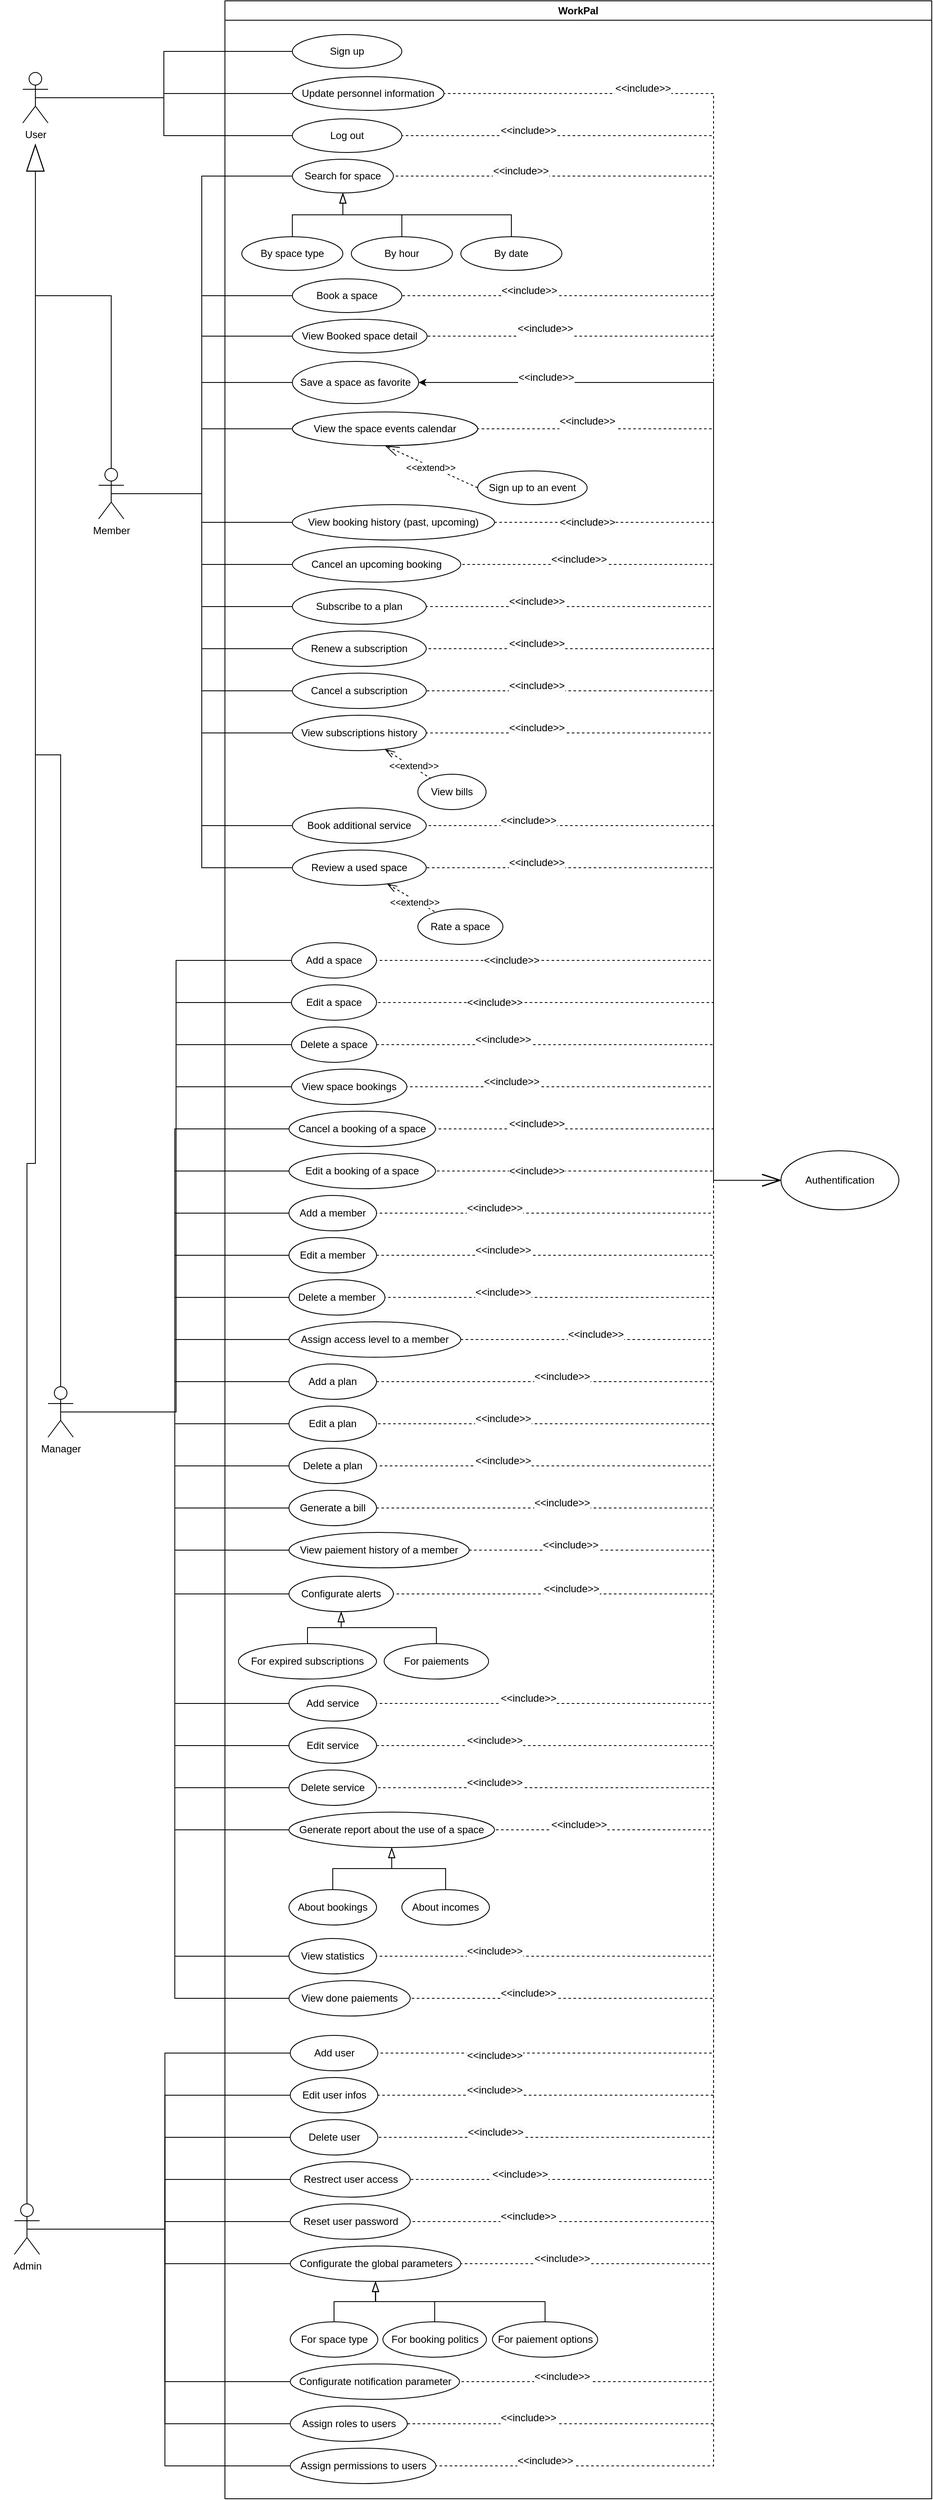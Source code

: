 <mxfile version="24.7.8" pages="2">
  <diagram name="Use Case" id="Z4my6rKFRtbFITWfHtku">
    <mxGraphModel dx="4327" dy="3239" grid="1" gridSize="10" guides="1" tooltips="1" connect="1" arrows="1" fold="1" page="1" pageScale="1" pageWidth="827" pageHeight="1169" math="0" shadow="0">
      <root>
        <mxCell id="0" />
        <mxCell id="1" parent="0" />
        <mxCell id="i-IRlz0IcXE_nXzK61zn-1" value="WorkPal" style="swimlane;whiteSpace=wrap;html=1;" parent="1" vertex="1">
          <mxGeometry x="240" y="-1045" width="839" height="2965" as="geometry" />
        </mxCell>
        <mxCell id="i-IRlz0IcXE_nXzK61zn-9" value="View the space events calendar" style="ellipse;whiteSpace=wrap;html=1;" parent="i-IRlz0IcXE_nXzK61zn-1" vertex="1">
          <mxGeometry x="80" y="488" width="220" height="40" as="geometry" />
        </mxCell>
        <mxCell id="5ZcLFVRebJDgtiHkzpdB-28" style="edgeStyle=orthogonalEdgeStyle;rounded=0;orthogonalLoop=1;jettySize=auto;html=1;exitX=0.5;exitY=1;exitDx=0;exitDy=0;entryX=0.5;entryY=0;entryDx=0;entryDy=0;endArrow=none;endFill=0;startArrow=blockThin;startFill=0;startSize=10;" edge="1" parent="i-IRlz0IcXE_nXzK61zn-1" source="i-IRlz0IcXE_nXzK61zn-12" target="egsKetUkYShymG6PQGZg-6">
          <mxGeometry relative="1" as="geometry" />
        </mxCell>
        <mxCell id="5ZcLFVRebJDgtiHkzpdB-29" style="edgeStyle=orthogonalEdgeStyle;rounded=0;orthogonalLoop=1;jettySize=auto;html=1;exitX=0.5;exitY=1;exitDx=0;exitDy=0;entryX=0.5;entryY=0;entryDx=0;entryDy=0;endArrow=none;endFill=0;startArrow=blockThin;startFill=0;startSize=10;" edge="1" parent="i-IRlz0IcXE_nXzK61zn-1" source="i-IRlz0IcXE_nXzK61zn-12" target="egsKetUkYShymG6PQGZg-4">
          <mxGeometry relative="1" as="geometry" />
        </mxCell>
        <mxCell id="5ZcLFVRebJDgtiHkzpdB-30" style="edgeStyle=orthogonalEdgeStyle;rounded=0;orthogonalLoop=1;jettySize=auto;html=1;exitX=0.5;exitY=1;exitDx=0;exitDy=0;entryX=0.5;entryY=0;entryDx=0;entryDy=0;endArrow=none;endFill=0;startArrow=blockThin;startFill=0;startSize=10;" edge="1" parent="i-IRlz0IcXE_nXzK61zn-1" source="i-IRlz0IcXE_nXzK61zn-12" target="egsKetUkYShymG6PQGZg-1">
          <mxGeometry relative="1" as="geometry" />
        </mxCell>
        <mxCell id="i-IRlz0IcXE_nXzK61zn-12" value="Search for space" style="ellipse;whiteSpace=wrap;html=1;" parent="i-IRlz0IcXE_nXzK61zn-1" vertex="1">
          <mxGeometry x="80" y="188" width="120" height="40" as="geometry" />
        </mxCell>
        <mxCell id="i-IRlz0IcXE_nXzK61zn-13" value="Book a space" style="ellipse;whiteSpace=wrap;html=1;" parent="i-IRlz0IcXE_nXzK61zn-1" vertex="1">
          <mxGeometry x="80" y="330" width="130" height="40" as="geometry" />
        </mxCell>
        <mxCell id="i-IRlz0IcXE_nXzK61zn-14" value="Save a space as favorite" style="ellipse;whiteSpace=wrap;html=1;" parent="i-IRlz0IcXE_nXzK61zn-1" vertex="1">
          <mxGeometry x="80" y="428" width="150" height="50" as="geometry" />
        </mxCell>
        <mxCell id="r7o-0eFES539iKnrsoc5-1" value="View Booked space detail" style="ellipse;whiteSpace=wrap;html=1;" parent="i-IRlz0IcXE_nXzK61zn-1" vertex="1">
          <mxGeometry x="80" y="378" width="160" height="40" as="geometry" />
        </mxCell>
        <mxCell id="egsKetUkYShymG6PQGZg-1" value="By date" style="ellipse;whiteSpace=wrap;html=1;" parent="i-IRlz0IcXE_nXzK61zn-1" vertex="1">
          <mxGeometry x="280" y="280" width="120" height="40" as="geometry" />
        </mxCell>
        <mxCell id="egsKetUkYShymG6PQGZg-4" value="By hour" style="ellipse;whiteSpace=wrap;html=1;" parent="i-IRlz0IcXE_nXzK61zn-1" vertex="1">
          <mxGeometry x="150" y="280" width="120" height="40" as="geometry" />
        </mxCell>
        <mxCell id="egsKetUkYShymG6PQGZg-6" value="By space type" style="ellipse;whiteSpace=wrap;html=1;" parent="i-IRlz0IcXE_nXzK61zn-1" vertex="1">
          <mxGeometry x="20" y="280" width="120" height="40" as="geometry" />
        </mxCell>
        <mxCell id="a3FcbvdhJmXR1AZgl7N_-1" value="Update personnel information" style="ellipse;whiteSpace=wrap;html=1;" parent="i-IRlz0IcXE_nXzK61zn-1" vertex="1">
          <mxGeometry x="80" y="90" width="180" height="40" as="geometry" />
        </mxCell>
        <mxCell id="hmTbpdO_2-0VxWjC-bMR-1" value="Sign up" style="ellipse;whiteSpace=wrap;html=1;" parent="i-IRlz0IcXE_nXzK61zn-1" vertex="1">
          <mxGeometry x="80" y="40" width="130" height="40" as="geometry" />
        </mxCell>
        <mxCell id="hmTbpdO_2-0VxWjC-bMR-9" value="Log out" style="ellipse;whiteSpace=wrap;html=1;" parent="i-IRlz0IcXE_nXzK61zn-1" vertex="1">
          <mxGeometry x="80" y="140" width="130" height="40" as="geometry" />
        </mxCell>
        <mxCell id="hmTbpdO_2-0VxWjC-bMR-16" style="rounded=0;orthogonalLoop=1;jettySize=auto;html=1;exitX=0;exitY=0.5;exitDx=0;exitDy=0;entryX=0.5;entryY=1;entryDx=0;entryDy=0;endArrow=openThin;endFill=0;dashed=1;endSize=15;" parent="i-IRlz0IcXE_nXzK61zn-1" source="hmTbpdO_2-0VxWjC-bMR-15" target="i-IRlz0IcXE_nXzK61zn-9" edge="1">
          <mxGeometry relative="1" as="geometry" />
        </mxCell>
        <mxCell id="hmTbpdO_2-0VxWjC-bMR-17" value="&amp;lt;&amp;lt;extend&amp;gt;&amp;gt;" style="edgeLabel;html=1;align=center;verticalAlign=middle;resizable=0;points=[];" parent="hmTbpdO_2-0VxWjC-bMR-16" vertex="1" connectable="0">
          <mxGeometry x="0.021" y="1" relative="1" as="geometry">
            <mxPoint as="offset" />
          </mxGeometry>
        </mxCell>
        <mxCell id="hmTbpdO_2-0VxWjC-bMR-15" value="Sign up to an event" style="ellipse;whiteSpace=wrap;html=1;" parent="i-IRlz0IcXE_nXzK61zn-1" vertex="1">
          <mxGeometry x="300" y="558" width="130" height="40" as="geometry" />
        </mxCell>
        <mxCell id="hmTbpdO_2-0VxWjC-bMR-18" value="View booking history (past, upcoming)" style="ellipse;whiteSpace=wrap;html=1;" parent="i-IRlz0IcXE_nXzK61zn-1" vertex="1">
          <mxGeometry x="80" y="598" width="240" height="42" as="geometry" />
        </mxCell>
        <mxCell id="XO4-GuZk4sBoAiHKIsCW-1" value="Cancel an upcoming booking" style="ellipse;whiteSpace=wrap;html=1;" parent="i-IRlz0IcXE_nXzK61zn-1" vertex="1">
          <mxGeometry x="80" y="648" width="200" height="42" as="geometry" />
        </mxCell>
        <mxCell id="XO4-GuZk4sBoAiHKIsCW-2" value="Subscribe to a plan" style="ellipse;whiteSpace=wrap;html=1;" parent="i-IRlz0IcXE_nXzK61zn-1" vertex="1">
          <mxGeometry x="80" y="698" width="159" height="42" as="geometry" />
        </mxCell>
        <mxCell id="XO4-GuZk4sBoAiHKIsCW-3" value="Renew a subscription" style="ellipse;whiteSpace=wrap;html=1;" parent="i-IRlz0IcXE_nXzK61zn-1" vertex="1">
          <mxGeometry x="80" y="748" width="159" height="42" as="geometry" />
        </mxCell>
        <mxCell id="XO4-GuZk4sBoAiHKIsCW-4" value="Cancel a subscription" style="ellipse;whiteSpace=wrap;html=1;" parent="i-IRlz0IcXE_nXzK61zn-1" vertex="1">
          <mxGeometry x="80" y="798" width="159" height="42" as="geometry" />
        </mxCell>
        <mxCell id="XO4-GuZk4sBoAiHKIsCW-7" value="" style="rounded=0;orthogonalLoop=1;jettySize=auto;html=1;dashed=1;endArrow=none;endFill=0;startArrow=openThin;startFill=0;endSize=6;startSize=10;" parent="i-IRlz0IcXE_nXzK61zn-1" source="XO4-GuZk4sBoAiHKIsCW-5" target="XO4-GuZk4sBoAiHKIsCW-6" edge="1">
          <mxGeometry relative="1" as="geometry" />
        </mxCell>
        <mxCell id="XO4-GuZk4sBoAiHKIsCW-8" value="&amp;lt;&amp;lt;extend&amp;gt;&amp;gt;" style="edgeLabel;html=1;align=center;verticalAlign=middle;resizable=0;points=[];" parent="XO4-GuZk4sBoAiHKIsCW-7" vertex="1" connectable="0">
          <mxGeometry x="0.22" y="2" relative="1" as="geometry">
            <mxPoint as="offset" />
          </mxGeometry>
        </mxCell>
        <mxCell id="XO4-GuZk4sBoAiHKIsCW-5" value="View subscriptions history" style="ellipse;whiteSpace=wrap;html=1;" parent="i-IRlz0IcXE_nXzK61zn-1" vertex="1">
          <mxGeometry x="80" y="848" width="159" height="42" as="geometry" />
        </mxCell>
        <mxCell id="XO4-GuZk4sBoAiHKIsCW-6" value="View bills" style="ellipse;whiteSpace=wrap;html=1;" parent="i-IRlz0IcXE_nXzK61zn-1" vertex="1">
          <mxGeometry x="229" y="918" width="81" height="42" as="geometry" />
        </mxCell>
        <mxCell id="XO4-GuZk4sBoAiHKIsCW-9" value="Book additional service" style="ellipse;whiteSpace=wrap;html=1;" parent="i-IRlz0IcXE_nXzK61zn-1" vertex="1">
          <mxGeometry x="80" y="958" width="159" height="42" as="geometry" />
        </mxCell>
        <mxCell id="XO4-GuZk4sBoAiHKIsCW-12" value="" style="rounded=0;orthogonalLoop=1;jettySize=auto;html=1;dashed=1;endArrow=none;endFill=0;startArrow=openThin;startFill=0;startSize=10;" parent="i-IRlz0IcXE_nXzK61zn-1" source="XO4-GuZk4sBoAiHKIsCW-10" target="XO4-GuZk4sBoAiHKIsCW-11" edge="1">
          <mxGeometry relative="1" as="geometry" />
        </mxCell>
        <mxCell id="XO4-GuZk4sBoAiHKIsCW-13" value="&amp;lt;&amp;lt;extend&amp;gt;&amp;gt;" style="edgeLabel;html=1;align=center;verticalAlign=middle;resizable=0;points=[];" parent="XO4-GuZk4sBoAiHKIsCW-12" vertex="1" connectable="0">
          <mxGeometry x="0.16" y="-2" relative="1" as="geometry">
            <mxPoint as="offset" />
          </mxGeometry>
        </mxCell>
        <mxCell id="XO4-GuZk4sBoAiHKIsCW-10" value="Review a used space" style="ellipse;whiteSpace=wrap;html=1;" parent="i-IRlz0IcXE_nXzK61zn-1" vertex="1">
          <mxGeometry x="80" y="1008" width="159" height="42" as="geometry" />
        </mxCell>
        <mxCell id="XO4-GuZk4sBoAiHKIsCW-11" value="Rate a space" style="ellipse;whiteSpace=wrap;html=1;" parent="i-IRlz0IcXE_nXzK61zn-1" vertex="1">
          <mxGeometry x="229" y="1078" width="101" height="42" as="geometry" />
        </mxCell>
        <mxCell id="XO4-GuZk4sBoAiHKIsCW-41" value="Add a space" style="ellipse;whiteSpace=wrap;html=1;" parent="i-IRlz0IcXE_nXzK61zn-1" vertex="1">
          <mxGeometry x="79" y="1118" width="101" height="42" as="geometry" />
        </mxCell>
        <mxCell id="XO4-GuZk4sBoAiHKIsCW-44" value="Edit a space" style="ellipse;whiteSpace=wrap;html=1;" parent="i-IRlz0IcXE_nXzK61zn-1" vertex="1">
          <mxGeometry x="79" y="1168" width="101" height="42" as="geometry" />
        </mxCell>
        <mxCell id="XO4-GuZk4sBoAiHKIsCW-45" value="Delete a space" style="ellipse;whiteSpace=wrap;html=1;" parent="i-IRlz0IcXE_nXzK61zn-1" vertex="1">
          <mxGeometry x="79" y="1218" width="101" height="42" as="geometry" />
        </mxCell>
        <mxCell id="XO4-GuZk4sBoAiHKIsCW-46" value="View space bookings" style="ellipse;whiteSpace=wrap;html=1;" parent="i-IRlz0IcXE_nXzK61zn-1" vertex="1">
          <mxGeometry x="79" y="1268" width="137" height="42" as="geometry" />
        </mxCell>
        <mxCell id="XO4-GuZk4sBoAiHKIsCW-49" value="Cancel a booking of a space" style="ellipse;whiteSpace=wrap;html=1;" parent="i-IRlz0IcXE_nXzK61zn-1" vertex="1">
          <mxGeometry x="76" y="1318" width="174" height="42" as="geometry" />
        </mxCell>
        <mxCell id="XO4-GuZk4sBoAiHKIsCW-50" value="Edit a booking of a space" style="ellipse;whiteSpace=wrap;html=1;" parent="i-IRlz0IcXE_nXzK61zn-1" vertex="1">
          <mxGeometry x="76" y="1368" width="174" height="42" as="geometry" />
        </mxCell>
        <mxCell id="XO4-GuZk4sBoAiHKIsCW-51" value="Add a member" style="ellipse;whiteSpace=wrap;html=1;" parent="i-IRlz0IcXE_nXzK61zn-1" vertex="1">
          <mxGeometry x="76" y="1418" width="104" height="42" as="geometry" />
        </mxCell>
        <mxCell id="XO4-GuZk4sBoAiHKIsCW-52" value="Edit a member" style="ellipse;whiteSpace=wrap;html=1;" parent="i-IRlz0IcXE_nXzK61zn-1" vertex="1">
          <mxGeometry x="76" y="1468" width="104" height="42" as="geometry" />
        </mxCell>
        <mxCell id="XO4-GuZk4sBoAiHKIsCW-53" value="Delete a member" style="ellipse;whiteSpace=wrap;html=1;" parent="i-IRlz0IcXE_nXzK61zn-1" vertex="1">
          <mxGeometry x="76" y="1518" width="114" height="42" as="geometry" />
        </mxCell>
        <mxCell id="XO4-GuZk4sBoAiHKIsCW-54" value="Assign access level to a member" style="ellipse;whiteSpace=wrap;html=1;" parent="i-IRlz0IcXE_nXzK61zn-1" vertex="1">
          <mxGeometry x="76" y="1568" width="204" height="42" as="geometry" />
        </mxCell>
        <mxCell id="XO4-GuZk4sBoAiHKIsCW-55" value="Add a plan" style="ellipse;whiteSpace=wrap;html=1;" parent="i-IRlz0IcXE_nXzK61zn-1" vertex="1">
          <mxGeometry x="76" y="1618" width="104" height="42" as="geometry" />
        </mxCell>
        <mxCell id="XO4-GuZk4sBoAiHKIsCW-56" value="Edit a plan" style="ellipse;whiteSpace=wrap;html=1;" parent="i-IRlz0IcXE_nXzK61zn-1" vertex="1">
          <mxGeometry x="76" y="1668" width="104" height="42" as="geometry" />
        </mxCell>
        <mxCell id="XO4-GuZk4sBoAiHKIsCW-57" value="Delete a plan" style="ellipse;whiteSpace=wrap;html=1;" parent="i-IRlz0IcXE_nXzK61zn-1" vertex="1">
          <mxGeometry x="76" y="1718" width="104" height="42" as="geometry" />
        </mxCell>
        <mxCell id="XO4-GuZk4sBoAiHKIsCW-58" value="Generate a bill" style="ellipse;whiteSpace=wrap;html=1;" parent="i-IRlz0IcXE_nXzK61zn-1" vertex="1">
          <mxGeometry x="76" y="1768" width="104" height="42" as="geometry" />
        </mxCell>
        <mxCell id="XO4-GuZk4sBoAiHKIsCW-59" value="View paiement history of a member" style="ellipse;whiteSpace=wrap;html=1;" parent="i-IRlz0IcXE_nXzK61zn-1" vertex="1">
          <mxGeometry x="76" y="1818" width="214" height="42" as="geometry" />
        </mxCell>
        <mxCell id="XO4-GuZk4sBoAiHKIsCW-60" value="Configurate alerts" style="ellipse;whiteSpace=wrap;html=1;" parent="i-IRlz0IcXE_nXzK61zn-1" vertex="1">
          <mxGeometry x="76" y="1870" width="124" height="42" as="geometry" />
        </mxCell>
        <mxCell id="XO4-GuZk4sBoAiHKIsCW-78" style="edgeStyle=elbowEdgeStyle;rounded=0;orthogonalLoop=1;jettySize=auto;html=1;exitX=0.5;exitY=0;exitDx=0;exitDy=0;entryX=0.5;entryY=1;entryDx=0;entryDy=0;elbow=vertical;endArrow=blockThin;endFill=0;endSize=10;" parent="i-IRlz0IcXE_nXzK61zn-1" source="XO4-GuZk4sBoAiHKIsCW-63" target="XO4-GuZk4sBoAiHKIsCW-60" edge="1">
          <mxGeometry relative="1" as="geometry" />
        </mxCell>
        <mxCell id="XO4-GuZk4sBoAiHKIsCW-63" value="For paiements" style="ellipse;whiteSpace=wrap;html=1;" parent="i-IRlz0IcXE_nXzK61zn-1" vertex="1">
          <mxGeometry x="189" y="1950" width="124" height="42" as="geometry" />
        </mxCell>
        <mxCell id="XO4-GuZk4sBoAiHKIsCW-76" style="edgeStyle=elbowEdgeStyle;rounded=0;orthogonalLoop=1;jettySize=auto;html=1;exitX=0.5;exitY=0;exitDx=0;exitDy=0;entryX=0.5;entryY=1;entryDx=0;entryDy=0;elbow=vertical;endArrow=blockThin;endFill=0;endSize=10;" parent="i-IRlz0IcXE_nXzK61zn-1" source="XO4-GuZk4sBoAiHKIsCW-65" target="XO4-GuZk4sBoAiHKIsCW-60" edge="1">
          <mxGeometry relative="1" as="geometry" />
        </mxCell>
        <mxCell id="XO4-GuZk4sBoAiHKIsCW-65" value="For expired subscriptions" style="ellipse;whiteSpace=wrap;html=1;" parent="i-IRlz0IcXE_nXzK61zn-1" vertex="1">
          <mxGeometry x="16" y="1950" width="164" height="42" as="geometry" />
        </mxCell>
        <mxCell id="XO4-GuZk4sBoAiHKIsCW-67" value="Add service" style="ellipse;whiteSpace=wrap;html=1;" parent="i-IRlz0IcXE_nXzK61zn-1" vertex="1">
          <mxGeometry x="76" y="2000" width="104" height="42" as="geometry" />
        </mxCell>
        <mxCell id="XO4-GuZk4sBoAiHKIsCW-68" value="Edit service" style="ellipse;whiteSpace=wrap;html=1;" parent="i-IRlz0IcXE_nXzK61zn-1" vertex="1">
          <mxGeometry x="76" y="2050" width="104" height="42" as="geometry" />
        </mxCell>
        <mxCell id="XO4-GuZk4sBoAiHKIsCW-69" value="Delete service" style="ellipse;whiteSpace=wrap;html=1;" parent="i-IRlz0IcXE_nXzK61zn-1" vertex="1">
          <mxGeometry x="76" y="2100" width="104" height="42" as="geometry" />
        </mxCell>
        <mxCell id="XO4-GuZk4sBoAiHKIsCW-70" value="Generate report about the use of a space" style="ellipse;whiteSpace=wrap;html=1;" parent="i-IRlz0IcXE_nXzK61zn-1" vertex="1">
          <mxGeometry x="76" y="2150" width="244" height="42" as="geometry" />
        </mxCell>
        <mxCell id="XO4-GuZk4sBoAiHKIsCW-80" style="edgeStyle=elbowEdgeStyle;rounded=0;orthogonalLoop=1;jettySize=auto;html=1;exitX=0.5;exitY=0;exitDx=0;exitDy=0;entryX=0.5;entryY=1;entryDx=0;entryDy=0;elbow=vertical;endArrow=blockThin;endFill=0;endSize=10;" parent="i-IRlz0IcXE_nXzK61zn-1" source="XO4-GuZk4sBoAiHKIsCW-71" target="XO4-GuZk4sBoAiHKIsCW-70" edge="1">
          <mxGeometry relative="1" as="geometry" />
        </mxCell>
        <mxCell id="XO4-GuZk4sBoAiHKIsCW-71" value="About bookings" style="ellipse;whiteSpace=wrap;html=1;" parent="i-IRlz0IcXE_nXzK61zn-1" vertex="1">
          <mxGeometry x="76" y="2242" width="104" height="42" as="geometry" />
        </mxCell>
        <mxCell id="XO4-GuZk4sBoAiHKIsCW-79" style="edgeStyle=elbowEdgeStyle;rounded=0;orthogonalLoop=1;jettySize=auto;html=1;exitX=0.5;exitY=0;exitDx=0;exitDy=0;entryX=0.5;entryY=1;entryDx=0;entryDy=0;elbow=vertical;endArrow=blockThin;endFill=0;endSize=10;" parent="i-IRlz0IcXE_nXzK61zn-1" source="XO4-GuZk4sBoAiHKIsCW-73" target="XO4-GuZk4sBoAiHKIsCW-70" edge="1">
          <mxGeometry relative="1" as="geometry" />
        </mxCell>
        <mxCell id="XO4-GuZk4sBoAiHKIsCW-73" value="About incomes" style="ellipse;whiteSpace=wrap;html=1;" parent="i-IRlz0IcXE_nXzK61zn-1" vertex="1">
          <mxGeometry x="210" y="2242" width="104" height="42" as="geometry" />
        </mxCell>
        <mxCell id="XO4-GuZk4sBoAiHKIsCW-81" value="View statistics" style="ellipse;whiteSpace=wrap;html=1;" parent="i-IRlz0IcXE_nXzK61zn-1" vertex="1">
          <mxGeometry x="76" y="2300" width="104" height="42" as="geometry" />
        </mxCell>
        <mxCell id="XO4-GuZk4sBoAiHKIsCW-82" value="View done paiements" style="ellipse;whiteSpace=wrap;html=1;" parent="i-IRlz0IcXE_nXzK61zn-1" vertex="1">
          <mxGeometry x="76" y="2350" width="144" height="42" as="geometry" />
        </mxCell>
        <mxCell id="5ZcLFVRebJDgtiHkzpdB-1" value="Add user" style="ellipse;whiteSpace=wrap;html=1;" vertex="1" parent="i-IRlz0IcXE_nXzK61zn-1">
          <mxGeometry x="77.5" y="2415" width="104" height="42" as="geometry" />
        </mxCell>
        <mxCell id="5ZcLFVRebJDgtiHkzpdB-2" value="Edit user infos" style="ellipse;whiteSpace=wrap;html=1;" vertex="1" parent="i-IRlz0IcXE_nXzK61zn-1">
          <mxGeometry x="77.5" y="2465" width="104" height="42" as="geometry" />
        </mxCell>
        <mxCell id="5ZcLFVRebJDgtiHkzpdB-3" value="Delete user" style="ellipse;whiteSpace=wrap;html=1;" vertex="1" parent="i-IRlz0IcXE_nXzK61zn-1">
          <mxGeometry x="77.5" y="2515" width="104" height="42" as="geometry" />
        </mxCell>
        <mxCell id="5ZcLFVRebJDgtiHkzpdB-4" value="Restrect user access" style="ellipse;whiteSpace=wrap;html=1;" vertex="1" parent="i-IRlz0IcXE_nXzK61zn-1">
          <mxGeometry x="77.5" y="2565" width="142.5" height="42" as="geometry" />
        </mxCell>
        <mxCell id="5ZcLFVRebJDgtiHkzpdB-5" value="Reset user password" style="ellipse;whiteSpace=wrap;html=1;" vertex="1" parent="i-IRlz0IcXE_nXzK61zn-1">
          <mxGeometry x="77.5" y="2615" width="142.5" height="42" as="geometry" />
        </mxCell>
        <mxCell id="5ZcLFVRebJDgtiHkzpdB-6" value="Configurate the global parameters" style="ellipse;whiteSpace=wrap;html=1;" vertex="1" parent="i-IRlz0IcXE_nXzK61zn-1">
          <mxGeometry x="77.5" y="2665" width="202.5" height="42" as="geometry" />
        </mxCell>
        <mxCell id="5ZcLFVRebJDgtiHkzpdB-10" style="edgeStyle=orthogonalEdgeStyle;rounded=0;orthogonalLoop=1;jettySize=auto;html=1;exitX=0.5;exitY=0;exitDx=0;exitDy=0;entryX=0.5;entryY=1;entryDx=0;entryDy=0;endArrow=blockThin;endFill=0;endSize=10;" edge="1" parent="i-IRlz0IcXE_nXzK61zn-1" source="5ZcLFVRebJDgtiHkzpdB-7" target="5ZcLFVRebJDgtiHkzpdB-6">
          <mxGeometry relative="1" as="geometry" />
        </mxCell>
        <mxCell id="5ZcLFVRebJDgtiHkzpdB-7" value="For space type" style="ellipse;whiteSpace=wrap;html=1;" vertex="1" parent="i-IRlz0IcXE_nXzK61zn-1">
          <mxGeometry x="77.5" y="2755" width="104" height="42" as="geometry" />
        </mxCell>
        <mxCell id="5ZcLFVRebJDgtiHkzpdB-11" style="edgeStyle=orthogonalEdgeStyle;rounded=0;orthogonalLoop=1;jettySize=auto;html=1;exitX=0.5;exitY=0;exitDx=0;exitDy=0;endArrow=blockThin;endFill=0;endSize=10;" edge="1" parent="i-IRlz0IcXE_nXzK61zn-1" source="5ZcLFVRebJDgtiHkzpdB-8" target="5ZcLFVRebJDgtiHkzpdB-6">
          <mxGeometry relative="1" as="geometry" />
        </mxCell>
        <mxCell id="5ZcLFVRebJDgtiHkzpdB-8" value="For booking politics" style="ellipse;whiteSpace=wrap;html=1;" vertex="1" parent="i-IRlz0IcXE_nXzK61zn-1">
          <mxGeometry x="187.5" y="2755" width="123" height="42" as="geometry" />
        </mxCell>
        <mxCell id="5ZcLFVRebJDgtiHkzpdB-12" style="edgeStyle=orthogonalEdgeStyle;rounded=0;orthogonalLoop=1;jettySize=auto;html=1;exitX=0.5;exitY=0;exitDx=0;exitDy=0;entryX=0.5;entryY=1;entryDx=0;entryDy=0;endArrow=blockThin;endFill=0;endSize=10;" edge="1" parent="i-IRlz0IcXE_nXzK61zn-1" source="5ZcLFVRebJDgtiHkzpdB-9" target="5ZcLFVRebJDgtiHkzpdB-6">
          <mxGeometry relative="1" as="geometry" />
        </mxCell>
        <mxCell id="5ZcLFVRebJDgtiHkzpdB-9" value="For paiement options" style="ellipse;whiteSpace=wrap;html=1;" vertex="1" parent="i-IRlz0IcXE_nXzK61zn-1">
          <mxGeometry x="317.5" y="2755" width="125" height="42" as="geometry" />
        </mxCell>
        <mxCell id="5ZcLFVRebJDgtiHkzpdB-13" value="Configurate notification parameter" style="ellipse;whiteSpace=wrap;html=1;" vertex="1" parent="i-IRlz0IcXE_nXzK61zn-1">
          <mxGeometry x="77.5" y="2805" width="201" height="42" as="geometry" />
        </mxCell>
        <mxCell id="5ZcLFVRebJDgtiHkzpdB-14" value="Assign roles to users" style="ellipse;whiteSpace=wrap;html=1;" vertex="1" parent="i-IRlz0IcXE_nXzK61zn-1">
          <mxGeometry x="77.5" y="2855" width="139" height="42" as="geometry" />
        </mxCell>
        <mxCell id="5ZcLFVRebJDgtiHkzpdB-15" value="Assign permissions to users" style="ellipse;whiteSpace=wrap;html=1;" vertex="1" parent="i-IRlz0IcXE_nXzK61zn-1">
          <mxGeometry x="77.5" y="2905" width="173" height="42" as="geometry" />
        </mxCell>
        <mxCell id="i-IRlz0IcXE_nXzK61zn-32" style="rounded=0;orthogonalLoop=1;jettySize=auto;html=1;exitX=0.5;exitY=0.5;exitDx=0;exitDy=0;exitPerimeter=0;entryX=0;entryY=0.5;entryDx=0;entryDy=0;endArrow=none;endFill=0;edgeStyle=elbowEdgeStyle;" parent="1" source="i-IRlz0IcXE_nXzK61zn-19" target="i-IRlz0IcXE_nXzK61zn-9" edge="1">
          <mxGeometry relative="1" as="geometry" />
        </mxCell>
        <mxCell id="i-IRlz0IcXE_nXzK61zn-33" style="rounded=0;orthogonalLoop=1;jettySize=auto;html=1;exitX=0.5;exitY=0.5;exitDx=0;exitDy=0;exitPerimeter=0;entryX=0;entryY=0.5;entryDx=0;entryDy=0;endArrow=none;endFill=0;edgeStyle=elbowEdgeStyle;" parent="1" source="i-IRlz0IcXE_nXzK61zn-19" target="i-IRlz0IcXE_nXzK61zn-12" edge="1">
          <mxGeometry relative="1" as="geometry" />
        </mxCell>
        <mxCell id="i-IRlz0IcXE_nXzK61zn-34" style="rounded=0;orthogonalLoop=1;jettySize=auto;html=1;exitX=0.5;exitY=0.5;exitDx=0;exitDy=0;exitPerimeter=0;entryX=0;entryY=0.5;entryDx=0;entryDy=0;endArrow=none;endFill=0;edgeStyle=elbowEdgeStyle;" parent="1" source="i-IRlz0IcXE_nXzK61zn-19" target="i-IRlz0IcXE_nXzK61zn-13" edge="1">
          <mxGeometry relative="1" as="geometry" />
        </mxCell>
        <mxCell id="i-IRlz0IcXE_nXzK61zn-35" style="rounded=0;orthogonalLoop=1;jettySize=auto;html=1;exitX=0.5;exitY=0.5;exitDx=0;exitDy=0;exitPerimeter=0;entryX=0;entryY=0.5;entryDx=0;entryDy=0;endArrow=none;endFill=0;edgeStyle=elbowEdgeStyle;" parent="1" source="i-IRlz0IcXE_nXzK61zn-19" target="i-IRlz0IcXE_nXzK61zn-14" edge="1">
          <mxGeometry relative="1" as="geometry" />
        </mxCell>
        <mxCell id="r7o-0eFES539iKnrsoc5-2" style="rounded=0;orthogonalLoop=1;jettySize=auto;html=1;exitX=0.5;exitY=0.5;exitDx=0;exitDy=0;exitPerimeter=0;entryX=0;entryY=0.5;entryDx=0;entryDy=0;endArrow=none;endFill=0;edgeStyle=elbowEdgeStyle;" parent="1" source="i-IRlz0IcXE_nXzK61zn-19" target="r7o-0eFES539iKnrsoc5-1" edge="1">
          <mxGeometry relative="1" as="geometry" />
        </mxCell>
        <mxCell id="hmTbpdO_2-0VxWjC-bMR-5" style="rounded=0;orthogonalLoop=1;jettySize=auto;html=1;exitX=0.5;exitY=0;exitDx=0;exitDy=0;exitPerimeter=0;endArrow=blockThin;endFill=0;endSize=30;targetPerimeterSpacing=25;edgeStyle=elbowEdgeStyle;elbow=vertical;" parent="1" source="i-IRlz0IcXE_nXzK61zn-19" target="hmTbpdO_2-0VxWjC-bMR-2" edge="1">
          <mxGeometry relative="1" as="geometry" />
        </mxCell>
        <mxCell id="XO4-GuZk4sBoAiHKIsCW-14" style="rounded=0;orthogonalLoop=1;jettySize=auto;html=1;exitX=0.5;exitY=0.5;exitDx=0;exitDy=0;exitPerimeter=0;entryX=0;entryY=0.5;entryDx=0;entryDy=0;endArrow=none;endFill=0;edgeStyle=elbowEdgeStyle;" parent="1" source="i-IRlz0IcXE_nXzK61zn-19" target="hmTbpdO_2-0VxWjC-bMR-18" edge="1">
          <mxGeometry relative="1" as="geometry" />
        </mxCell>
        <mxCell id="XO4-GuZk4sBoAiHKIsCW-18" style="rounded=0;orthogonalLoop=1;jettySize=auto;html=1;exitX=0.5;exitY=0.5;exitDx=0;exitDy=0;exitPerimeter=0;entryX=0;entryY=0.5;entryDx=0;entryDy=0;endArrow=none;endFill=0;edgeStyle=elbowEdgeStyle;" parent="1" source="i-IRlz0IcXE_nXzK61zn-19" target="XO4-GuZk4sBoAiHKIsCW-1" edge="1">
          <mxGeometry relative="1" as="geometry" />
        </mxCell>
        <mxCell id="XO4-GuZk4sBoAiHKIsCW-19" style="rounded=0;orthogonalLoop=1;jettySize=auto;html=1;exitX=0.5;exitY=0.5;exitDx=0;exitDy=0;exitPerimeter=0;entryX=0;entryY=0.5;entryDx=0;entryDy=0;endArrow=none;endFill=0;edgeStyle=elbowEdgeStyle;" parent="1" source="i-IRlz0IcXE_nXzK61zn-19" target="XO4-GuZk4sBoAiHKIsCW-2" edge="1">
          <mxGeometry relative="1" as="geometry" />
        </mxCell>
        <mxCell id="XO4-GuZk4sBoAiHKIsCW-20" style="rounded=0;orthogonalLoop=1;jettySize=auto;html=1;exitX=0.5;exitY=0.5;exitDx=0;exitDy=0;exitPerimeter=0;entryX=0;entryY=0.5;entryDx=0;entryDy=0;endArrow=none;endFill=0;edgeStyle=elbowEdgeStyle;" parent="1" source="i-IRlz0IcXE_nXzK61zn-19" target="XO4-GuZk4sBoAiHKIsCW-3" edge="1">
          <mxGeometry relative="1" as="geometry" />
        </mxCell>
        <mxCell id="XO4-GuZk4sBoAiHKIsCW-21" style="rounded=0;orthogonalLoop=1;jettySize=auto;html=1;exitX=0.5;exitY=0.5;exitDx=0;exitDy=0;exitPerimeter=0;entryX=0;entryY=0.5;entryDx=0;entryDy=0;endArrow=none;endFill=0;edgeStyle=elbowEdgeStyle;" parent="1" source="i-IRlz0IcXE_nXzK61zn-19" target="XO4-GuZk4sBoAiHKIsCW-4" edge="1">
          <mxGeometry relative="1" as="geometry" />
        </mxCell>
        <mxCell id="XO4-GuZk4sBoAiHKIsCW-22" style="rounded=0;orthogonalLoop=1;jettySize=auto;html=1;exitX=0.5;exitY=0.5;exitDx=0;exitDy=0;exitPerimeter=0;entryX=0;entryY=0.5;entryDx=0;entryDy=0;endArrow=none;endFill=0;edgeStyle=elbowEdgeStyle;" parent="1" source="i-IRlz0IcXE_nXzK61zn-19" target="XO4-GuZk4sBoAiHKIsCW-5" edge="1">
          <mxGeometry relative="1" as="geometry" />
        </mxCell>
        <mxCell id="XO4-GuZk4sBoAiHKIsCW-23" style="rounded=0;orthogonalLoop=1;jettySize=auto;html=1;exitX=0.5;exitY=0.5;exitDx=0;exitDy=0;exitPerimeter=0;entryX=0;entryY=0.5;entryDx=0;entryDy=0;endArrow=none;endFill=0;edgeStyle=elbowEdgeStyle;" parent="1" source="i-IRlz0IcXE_nXzK61zn-19" target="XO4-GuZk4sBoAiHKIsCW-9" edge="1">
          <mxGeometry relative="1" as="geometry" />
        </mxCell>
        <mxCell id="XO4-GuZk4sBoAiHKIsCW-24" style="rounded=0;orthogonalLoop=1;jettySize=auto;html=1;exitX=0.5;exitY=0.5;exitDx=0;exitDy=0;exitPerimeter=0;entryX=0;entryY=0.5;entryDx=0;entryDy=0;endArrow=none;endFill=0;edgeStyle=elbowEdgeStyle;" parent="1" source="i-IRlz0IcXE_nXzK61zn-19" target="XO4-GuZk4sBoAiHKIsCW-10" edge="1">
          <mxGeometry relative="1" as="geometry" />
        </mxCell>
        <mxCell id="i-IRlz0IcXE_nXzK61zn-19" value="Member" style="shape=umlActor;verticalLabelPosition=bottom;verticalAlign=top;html=1;" parent="1" vertex="1">
          <mxGeometry x="90" y="-490" width="30" height="60" as="geometry" />
        </mxCell>
        <mxCell id="hmTbpdO_2-0VxWjC-bMR-8" style="rounded=0;orthogonalLoop=1;jettySize=auto;html=1;exitX=0.5;exitY=0;exitDx=0;exitDy=0;exitPerimeter=0;targetPerimeterSpacing=25;endSize=30;endArrow=blockThin;endFill=0;edgeStyle=elbowEdgeStyle;elbow=vertical;" parent="1" source="i-IRlz0IcXE_nXzK61zn-20" target="hmTbpdO_2-0VxWjC-bMR-2" edge="1">
          <mxGeometry relative="1" as="geometry" />
        </mxCell>
        <mxCell id="5ZcLFVRebJDgtiHkzpdB-16" style="edgeStyle=orthogonalEdgeStyle;rounded=0;orthogonalLoop=1;jettySize=auto;html=1;exitX=0.5;exitY=0.5;exitDx=0;exitDy=0;exitPerimeter=0;entryX=0;entryY=0.5;entryDx=0;entryDy=0;endArrow=none;endFill=0;" edge="1" parent="1" source="i-IRlz0IcXE_nXzK61zn-20" target="5ZcLFVRebJDgtiHkzpdB-1">
          <mxGeometry relative="1" as="geometry" />
        </mxCell>
        <mxCell id="5ZcLFVRebJDgtiHkzpdB-17" style="edgeStyle=orthogonalEdgeStyle;rounded=0;orthogonalLoop=1;jettySize=auto;html=1;exitX=0.5;exitY=0.5;exitDx=0;exitDy=0;exitPerimeter=0;entryX=0;entryY=0.5;entryDx=0;entryDy=0;endArrow=none;endFill=0;" edge="1" parent="1" source="i-IRlz0IcXE_nXzK61zn-20" target="5ZcLFVRebJDgtiHkzpdB-2">
          <mxGeometry relative="1" as="geometry" />
        </mxCell>
        <mxCell id="5ZcLFVRebJDgtiHkzpdB-18" style="edgeStyle=orthogonalEdgeStyle;rounded=0;orthogonalLoop=1;jettySize=auto;html=1;exitX=0.5;exitY=0.5;exitDx=0;exitDy=0;exitPerimeter=0;entryX=0;entryY=0.5;entryDx=0;entryDy=0;endArrow=none;endFill=0;" edge="1" parent="1" source="i-IRlz0IcXE_nXzK61zn-20" target="5ZcLFVRebJDgtiHkzpdB-3">
          <mxGeometry relative="1" as="geometry" />
        </mxCell>
        <mxCell id="5ZcLFVRebJDgtiHkzpdB-19" style="edgeStyle=orthogonalEdgeStyle;rounded=0;orthogonalLoop=1;jettySize=auto;html=1;exitX=0.5;exitY=0.5;exitDx=0;exitDy=0;exitPerimeter=0;entryX=0;entryY=0.5;entryDx=0;entryDy=0;endArrow=none;endFill=0;" edge="1" parent="1" source="i-IRlz0IcXE_nXzK61zn-20" target="5ZcLFVRebJDgtiHkzpdB-4">
          <mxGeometry relative="1" as="geometry" />
        </mxCell>
        <mxCell id="5ZcLFVRebJDgtiHkzpdB-20" style="edgeStyle=orthogonalEdgeStyle;rounded=0;orthogonalLoop=1;jettySize=auto;html=1;exitX=0.5;exitY=0.5;exitDx=0;exitDy=0;exitPerimeter=0;entryX=0;entryY=0.5;entryDx=0;entryDy=0;endArrow=none;endFill=0;" edge="1" parent="1" source="i-IRlz0IcXE_nXzK61zn-20" target="5ZcLFVRebJDgtiHkzpdB-5">
          <mxGeometry relative="1" as="geometry" />
        </mxCell>
        <mxCell id="5ZcLFVRebJDgtiHkzpdB-21" style="edgeStyle=orthogonalEdgeStyle;rounded=0;orthogonalLoop=1;jettySize=auto;html=1;exitX=0.5;exitY=0.5;exitDx=0;exitDy=0;exitPerimeter=0;entryX=0;entryY=0.5;entryDx=0;entryDy=0;endArrow=none;endFill=0;" edge="1" parent="1" source="i-IRlz0IcXE_nXzK61zn-20" target="5ZcLFVRebJDgtiHkzpdB-6">
          <mxGeometry relative="1" as="geometry" />
        </mxCell>
        <mxCell id="5ZcLFVRebJDgtiHkzpdB-22" style="edgeStyle=orthogonalEdgeStyle;rounded=0;orthogonalLoop=1;jettySize=auto;html=1;exitX=0.5;exitY=0.5;exitDx=0;exitDy=0;exitPerimeter=0;entryX=0;entryY=0.5;entryDx=0;entryDy=0;endArrow=none;endFill=0;" edge="1" parent="1" source="i-IRlz0IcXE_nXzK61zn-20" target="5ZcLFVRebJDgtiHkzpdB-13">
          <mxGeometry relative="1" as="geometry" />
        </mxCell>
        <mxCell id="5ZcLFVRebJDgtiHkzpdB-23" style="edgeStyle=orthogonalEdgeStyle;rounded=0;orthogonalLoop=1;jettySize=auto;html=1;exitX=0.5;exitY=0.5;exitDx=0;exitDy=0;exitPerimeter=0;entryX=0;entryY=0.5;entryDx=0;entryDy=0;endArrow=none;endFill=0;" edge="1" parent="1" source="i-IRlz0IcXE_nXzK61zn-20" target="5ZcLFVRebJDgtiHkzpdB-14">
          <mxGeometry relative="1" as="geometry" />
        </mxCell>
        <mxCell id="5ZcLFVRebJDgtiHkzpdB-24" style="edgeStyle=orthogonalEdgeStyle;rounded=0;orthogonalLoop=1;jettySize=auto;html=1;exitX=0.5;exitY=0.5;exitDx=0;exitDy=0;exitPerimeter=0;entryX=0;entryY=0.5;entryDx=0;entryDy=0;endArrow=none;endFill=0;" edge="1" parent="1" source="i-IRlz0IcXE_nXzK61zn-20" target="5ZcLFVRebJDgtiHkzpdB-15">
          <mxGeometry relative="1" as="geometry" />
        </mxCell>
        <mxCell id="i-IRlz0IcXE_nXzK61zn-20" value="Admin" style="shape=umlActor;verticalLabelPosition=bottom;verticalAlign=top;html=1;" parent="1" vertex="1">
          <mxGeometry x="-10" y="1570" width="30" height="60" as="geometry" />
        </mxCell>
        <mxCell id="hmTbpdO_2-0VxWjC-bMR-3" style="rounded=0;orthogonalLoop=1;jettySize=auto;html=1;exitX=0.5;exitY=0.5;exitDx=0;exitDy=0;exitPerimeter=0;entryX=0;entryY=0.5;entryDx=0;entryDy=0;endArrow=none;endFill=0;edgeStyle=elbowEdgeStyle;" parent="1" source="hmTbpdO_2-0VxWjC-bMR-2" target="hmTbpdO_2-0VxWjC-bMR-1" edge="1">
          <mxGeometry relative="1" as="geometry" />
        </mxCell>
        <mxCell id="hmTbpdO_2-0VxWjC-bMR-4" style="rounded=0;orthogonalLoop=1;jettySize=auto;html=1;exitX=0.5;exitY=0.5;exitDx=0;exitDy=0;exitPerimeter=0;entryX=0;entryY=0.5;entryDx=0;entryDy=0;endArrow=none;endFill=0;edgeStyle=elbowEdgeStyle;" parent="1" source="hmTbpdO_2-0VxWjC-bMR-2" target="a3FcbvdhJmXR1AZgl7N_-1" edge="1">
          <mxGeometry relative="1" as="geometry" />
        </mxCell>
        <mxCell id="hmTbpdO_2-0VxWjC-bMR-10" style="rounded=0;orthogonalLoop=1;jettySize=auto;html=1;exitX=0.5;exitY=0.5;exitDx=0;exitDy=0;exitPerimeter=0;entryX=0;entryY=0.5;entryDx=0;entryDy=0;endArrow=none;endFill=0;edgeStyle=elbowEdgeStyle;" parent="1" source="hmTbpdO_2-0VxWjC-bMR-2" target="hmTbpdO_2-0VxWjC-bMR-9" edge="1">
          <mxGeometry relative="1" as="geometry" />
        </mxCell>
        <mxCell id="hmTbpdO_2-0VxWjC-bMR-2" value="User" style="shape=umlActor;verticalLabelPosition=bottom;verticalAlign=top;html=1;outlineConnect=0;" parent="1" vertex="1">
          <mxGeometry y="-960" width="30" height="60" as="geometry" />
        </mxCell>
        <mxCell id="hmTbpdO_2-0VxWjC-bMR-7" style="rounded=0;orthogonalLoop=1;jettySize=auto;html=1;exitX=0.5;exitY=0;exitDx=0;exitDy=0;exitPerimeter=0;targetPerimeterSpacing=25;endSize=30;endArrow=blockThin;endFill=0;edgeStyle=elbowEdgeStyle;elbow=vertical;" parent="1" source="hmTbpdO_2-0VxWjC-bMR-6" target="hmTbpdO_2-0VxWjC-bMR-2" edge="1">
          <mxGeometry relative="1" as="geometry">
            <mxPoint x="120" y="-840" as="targetPoint" />
          </mxGeometry>
        </mxCell>
        <mxCell id="XO4-GuZk4sBoAiHKIsCW-83" style="edgeStyle=elbowEdgeStyle;rounded=0;orthogonalLoop=1;jettySize=auto;html=1;exitX=0.5;exitY=0.5;exitDx=0;exitDy=0;exitPerimeter=0;entryX=0;entryY=0.5;entryDx=0;entryDy=0;endArrow=none;endFill=0;" parent="1" source="hmTbpdO_2-0VxWjC-bMR-6" target="XO4-GuZk4sBoAiHKIsCW-41" edge="1">
          <mxGeometry relative="1" as="geometry" />
        </mxCell>
        <mxCell id="XO4-GuZk4sBoAiHKIsCW-84" style="edgeStyle=elbowEdgeStyle;rounded=0;orthogonalLoop=1;jettySize=auto;html=1;exitX=0.5;exitY=0.5;exitDx=0;exitDy=0;exitPerimeter=0;entryX=0;entryY=0.5;entryDx=0;entryDy=0;endArrow=none;endFill=0;" parent="1" source="hmTbpdO_2-0VxWjC-bMR-6" target="XO4-GuZk4sBoAiHKIsCW-44" edge="1">
          <mxGeometry relative="1" as="geometry" />
        </mxCell>
        <mxCell id="XO4-GuZk4sBoAiHKIsCW-85" style="edgeStyle=elbowEdgeStyle;rounded=0;orthogonalLoop=1;jettySize=auto;html=1;exitX=0.5;exitY=0.5;exitDx=0;exitDy=0;exitPerimeter=0;entryX=0;entryY=0.5;entryDx=0;entryDy=0;endArrow=none;endFill=0;" parent="1" source="hmTbpdO_2-0VxWjC-bMR-6" target="XO4-GuZk4sBoAiHKIsCW-45" edge="1">
          <mxGeometry relative="1" as="geometry" />
        </mxCell>
        <mxCell id="XO4-GuZk4sBoAiHKIsCW-86" style="edgeStyle=elbowEdgeStyle;rounded=0;orthogonalLoop=1;jettySize=auto;html=1;exitX=0.5;exitY=0.5;exitDx=0;exitDy=0;exitPerimeter=0;entryX=0;entryY=0.5;entryDx=0;entryDy=0;endArrow=none;endFill=0;" parent="1" source="hmTbpdO_2-0VxWjC-bMR-6" target="XO4-GuZk4sBoAiHKIsCW-46" edge="1">
          <mxGeometry relative="1" as="geometry" />
        </mxCell>
        <mxCell id="XO4-GuZk4sBoAiHKIsCW-87" style="edgeStyle=elbowEdgeStyle;rounded=0;orthogonalLoop=1;jettySize=auto;html=1;exitX=0.5;exitY=0.5;exitDx=0;exitDy=0;exitPerimeter=0;entryX=0;entryY=0.5;entryDx=0;entryDy=0;endArrow=none;endFill=0;" parent="1" source="hmTbpdO_2-0VxWjC-bMR-6" target="XO4-GuZk4sBoAiHKIsCW-49" edge="1">
          <mxGeometry relative="1" as="geometry" />
        </mxCell>
        <mxCell id="XO4-GuZk4sBoAiHKIsCW-88" style="edgeStyle=elbowEdgeStyle;rounded=0;orthogonalLoop=1;jettySize=auto;html=1;exitX=0.5;exitY=0.5;exitDx=0;exitDy=0;exitPerimeter=0;entryX=0;entryY=0.5;entryDx=0;entryDy=0;endArrow=none;endFill=0;" parent="1" source="hmTbpdO_2-0VxWjC-bMR-6" target="XO4-GuZk4sBoAiHKIsCW-50" edge="1">
          <mxGeometry relative="1" as="geometry" />
        </mxCell>
        <mxCell id="XO4-GuZk4sBoAiHKIsCW-89" style="edgeStyle=elbowEdgeStyle;rounded=0;orthogonalLoop=1;jettySize=auto;html=1;exitX=0.5;exitY=0.5;exitDx=0;exitDy=0;exitPerimeter=0;entryX=0;entryY=0.5;entryDx=0;entryDy=0;endArrow=none;endFill=0;" parent="1" source="hmTbpdO_2-0VxWjC-bMR-6" target="XO4-GuZk4sBoAiHKIsCW-51" edge="1">
          <mxGeometry relative="1" as="geometry" />
        </mxCell>
        <mxCell id="XO4-GuZk4sBoAiHKIsCW-90" style="edgeStyle=elbowEdgeStyle;rounded=0;orthogonalLoop=1;jettySize=auto;html=1;exitX=0.5;exitY=0.5;exitDx=0;exitDy=0;exitPerimeter=0;entryX=0;entryY=0.5;entryDx=0;entryDy=0;endArrow=none;endFill=0;" parent="1" source="hmTbpdO_2-0VxWjC-bMR-6" target="XO4-GuZk4sBoAiHKIsCW-52" edge="1">
          <mxGeometry relative="1" as="geometry" />
        </mxCell>
        <mxCell id="XO4-GuZk4sBoAiHKIsCW-91" style="edgeStyle=elbowEdgeStyle;rounded=0;orthogonalLoop=1;jettySize=auto;html=1;exitX=0.5;exitY=0.5;exitDx=0;exitDy=0;exitPerimeter=0;entryX=0;entryY=0.5;entryDx=0;entryDy=0;endArrow=none;endFill=0;" parent="1" source="hmTbpdO_2-0VxWjC-bMR-6" target="XO4-GuZk4sBoAiHKIsCW-53" edge="1">
          <mxGeometry relative="1" as="geometry" />
        </mxCell>
        <mxCell id="XO4-GuZk4sBoAiHKIsCW-92" style="edgeStyle=elbowEdgeStyle;rounded=0;orthogonalLoop=1;jettySize=auto;html=1;exitX=0.5;exitY=0.5;exitDx=0;exitDy=0;exitPerimeter=0;entryX=0;entryY=0.5;entryDx=0;entryDy=0;endArrow=none;endFill=0;" parent="1" source="hmTbpdO_2-0VxWjC-bMR-6" target="XO4-GuZk4sBoAiHKIsCW-54" edge="1">
          <mxGeometry relative="1" as="geometry" />
        </mxCell>
        <mxCell id="XO4-GuZk4sBoAiHKIsCW-93" style="edgeStyle=elbowEdgeStyle;rounded=0;orthogonalLoop=1;jettySize=auto;html=1;exitX=0.5;exitY=0.5;exitDx=0;exitDy=0;exitPerimeter=0;entryX=0;entryY=0.5;entryDx=0;entryDy=0;endArrow=none;endFill=0;" parent="1" source="hmTbpdO_2-0VxWjC-bMR-6" target="XO4-GuZk4sBoAiHKIsCW-55" edge="1">
          <mxGeometry relative="1" as="geometry" />
        </mxCell>
        <mxCell id="XO4-GuZk4sBoAiHKIsCW-94" style="edgeStyle=elbowEdgeStyle;rounded=0;orthogonalLoop=1;jettySize=auto;html=1;exitX=0.5;exitY=0.5;exitDx=0;exitDy=0;exitPerimeter=0;entryX=0;entryY=0.5;entryDx=0;entryDy=0;endArrow=none;endFill=0;" parent="1" source="hmTbpdO_2-0VxWjC-bMR-6" target="XO4-GuZk4sBoAiHKIsCW-56" edge="1">
          <mxGeometry relative="1" as="geometry" />
        </mxCell>
        <mxCell id="XO4-GuZk4sBoAiHKIsCW-95" style="edgeStyle=elbowEdgeStyle;rounded=0;orthogonalLoop=1;jettySize=auto;html=1;exitX=0.5;exitY=0.5;exitDx=0;exitDy=0;exitPerimeter=0;entryX=0;entryY=0.5;entryDx=0;entryDy=0;endArrow=none;endFill=0;" parent="1" source="hmTbpdO_2-0VxWjC-bMR-6" target="XO4-GuZk4sBoAiHKIsCW-57" edge="1">
          <mxGeometry relative="1" as="geometry" />
        </mxCell>
        <mxCell id="XO4-GuZk4sBoAiHKIsCW-96" style="edgeStyle=elbowEdgeStyle;rounded=0;orthogonalLoop=1;jettySize=auto;html=1;exitX=0.5;exitY=0.5;exitDx=0;exitDy=0;exitPerimeter=0;entryX=0;entryY=0.5;entryDx=0;entryDy=0;endArrow=none;endFill=0;" parent="1" source="hmTbpdO_2-0VxWjC-bMR-6" target="XO4-GuZk4sBoAiHKIsCW-58" edge="1">
          <mxGeometry relative="1" as="geometry" />
        </mxCell>
        <mxCell id="XO4-GuZk4sBoAiHKIsCW-97" style="edgeStyle=elbowEdgeStyle;rounded=0;orthogonalLoop=1;jettySize=auto;html=1;exitX=0.5;exitY=0.5;exitDx=0;exitDy=0;exitPerimeter=0;entryX=0;entryY=0.5;entryDx=0;entryDy=0;endArrow=none;endFill=0;" parent="1" source="hmTbpdO_2-0VxWjC-bMR-6" target="XO4-GuZk4sBoAiHKIsCW-59" edge="1">
          <mxGeometry relative="1" as="geometry" />
        </mxCell>
        <mxCell id="XO4-GuZk4sBoAiHKIsCW-98" style="edgeStyle=elbowEdgeStyle;rounded=0;orthogonalLoop=1;jettySize=auto;html=1;exitX=0.5;exitY=0.5;exitDx=0;exitDy=0;exitPerimeter=0;entryX=0;entryY=0.5;entryDx=0;entryDy=0;endArrow=none;endFill=0;" parent="1" source="hmTbpdO_2-0VxWjC-bMR-6" target="XO4-GuZk4sBoAiHKIsCW-60" edge="1">
          <mxGeometry relative="1" as="geometry" />
        </mxCell>
        <mxCell id="XO4-GuZk4sBoAiHKIsCW-99" style="edgeStyle=elbowEdgeStyle;rounded=0;orthogonalLoop=1;jettySize=auto;html=1;exitX=0.5;exitY=0.5;exitDx=0;exitDy=0;exitPerimeter=0;entryX=0;entryY=0.5;entryDx=0;entryDy=0;endArrow=none;endFill=0;" parent="1" source="hmTbpdO_2-0VxWjC-bMR-6" target="XO4-GuZk4sBoAiHKIsCW-67" edge="1">
          <mxGeometry relative="1" as="geometry" />
        </mxCell>
        <mxCell id="XO4-GuZk4sBoAiHKIsCW-100" style="edgeStyle=elbowEdgeStyle;rounded=0;orthogonalLoop=1;jettySize=auto;html=1;exitX=0.5;exitY=0.5;exitDx=0;exitDy=0;exitPerimeter=0;entryX=0;entryY=0.5;entryDx=0;entryDy=0;endArrow=none;endFill=0;" parent="1" source="hmTbpdO_2-0VxWjC-bMR-6" target="XO4-GuZk4sBoAiHKIsCW-68" edge="1">
          <mxGeometry relative="1" as="geometry" />
        </mxCell>
        <mxCell id="XO4-GuZk4sBoAiHKIsCW-101" style="edgeStyle=elbowEdgeStyle;rounded=0;orthogonalLoop=1;jettySize=auto;html=1;exitX=0.5;exitY=0.5;exitDx=0;exitDy=0;exitPerimeter=0;entryX=0;entryY=0.5;entryDx=0;entryDy=0;endArrow=none;endFill=0;" parent="1" source="hmTbpdO_2-0VxWjC-bMR-6" target="XO4-GuZk4sBoAiHKIsCW-69" edge="1">
          <mxGeometry relative="1" as="geometry" />
        </mxCell>
        <mxCell id="XO4-GuZk4sBoAiHKIsCW-102" style="edgeStyle=elbowEdgeStyle;rounded=0;orthogonalLoop=1;jettySize=auto;html=1;exitX=0.5;exitY=0.5;exitDx=0;exitDy=0;exitPerimeter=0;entryX=0;entryY=0.5;entryDx=0;entryDy=0;endArrow=none;endFill=0;" parent="1" source="hmTbpdO_2-0VxWjC-bMR-6" target="XO4-GuZk4sBoAiHKIsCW-70" edge="1">
          <mxGeometry relative="1" as="geometry" />
        </mxCell>
        <mxCell id="XO4-GuZk4sBoAiHKIsCW-103" style="edgeStyle=elbowEdgeStyle;rounded=0;orthogonalLoop=1;jettySize=auto;html=1;exitX=0.5;exitY=0.5;exitDx=0;exitDy=0;exitPerimeter=0;entryX=0;entryY=0.5;entryDx=0;entryDy=0;endArrow=none;endFill=0;" parent="1" source="hmTbpdO_2-0VxWjC-bMR-6" target="XO4-GuZk4sBoAiHKIsCW-81" edge="1">
          <mxGeometry relative="1" as="geometry" />
        </mxCell>
        <mxCell id="XO4-GuZk4sBoAiHKIsCW-104" style="edgeStyle=elbowEdgeStyle;rounded=0;orthogonalLoop=1;jettySize=auto;html=1;exitX=0.5;exitY=0.5;exitDx=0;exitDy=0;exitPerimeter=0;entryX=0;entryY=0.5;entryDx=0;entryDy=0;endArrow=none;endFill=0;" parent="1" source="hmTbpdO_2-0VxWjC-bMR-6" target="XO4-GuZk4sBoAiHKIsCW-82" edge="1">
          <mxGeometry relative="1" as="geometry" />
        </mxCell>
        <mxCell id="hmTbpdO_2-0VxWjC-bMR-6" value="Manager" style="shape=umlActor;verticalLabelPosition=bottom;verticalAlign=top;html=1;outlineConnect=0;" parent="1" vertex="1">
          <mxGeometry x="30" y="600" width="30" height="60" as="geometry" />
        </mxCell>
        <mxCell id="5ZcLFVRebJDgtiHkzpdB-36" value="&#xa;&lt;span style=&quot;color: rgb(0, 0, 0); font-family: Helvetica; font-size: 12px; font-style: normal; font-variant-ligatures: normal; font-variant-caps: normal; font-weight: 400; letter-spacing: normal; orphans: 2; text-align: center; text-indent: 0px; text-transform: none; widows: 2; word-spacing: 0px; -webkit-text-stroke-width: 0px; white-space: nowrap; background-color: rgb(251, 251, 251); text-decoration-thickness: initial; text-decoration-style: initial; text-decoration-color: initial; display: inline !important; float: none;&quot;&gt;&amp;lt;&amp;lt;include&amp;gt;&amp;gt;&lt;/span&gt;&#xa;&#xa;" style="edgeStyle=orthogonalEdgeStyle;rounded=0;orthogonalLoop=1;jettySize=auto;html=1;exitX=0;exitY=0.5;exitDx=0;exitDy=0;entryX=1;entryY=0.5;entryDx=0;entryDy=0;dashed=1;endArrow=none;endFill=0;startArrow=openThin;startFill=0;startSize=20;" edge="1" parent="1" source="5ZcLFVRebJDgtiHkzpdB-32" target="a3FcbvdhJmXR1AZgl7N_-1">
          <mxGeometry x="0.721" relative="1" as="geometry">
            <Array as="points">
              <mxPoint x="820" y="355" />
              <mxPoint x="820" y="-935" />
            </Array>
            <mxPoint as="offset" />
          </mxGeometry>
        </mxCell>
        <mxCell id="5ZcLFVRebJDgtiHkzpdB-37" value="&#xa;&lt;span style=&quot;color: rgb(0, 0, 0); font-family: Helvetica; font-size: 12px; font-style: normal; font-variant-ligatures: normal; font-variant-caps: normal; font-weight: 400; letter-spacing: normal; orphans: 2; text-align: center; text-indent: 0px; text-transform: none; widows: 2; word-spacing: 0px; -webkit-text-stroke-width: 0px; white-space: nowrap; background-color: rgb(251, 251, 251); text-decoration-thickness: initial; text-decoration-style: initial; text-decoration-color: initial; display: inline !important; float: none;&quot;&gt;&amp;lt;&amp;lt;include&amp;gt;&amp;gt;&lt;/span&gt;&#xa;&#xa;" style="edgeStyle=orthogonalEdgeStyle;rounded=0;orthogonalLoop=1;jettySize=auto;html=1;exitX=0;exitY=0.5;exitDx=0;exitDy=0;entryX=1;entryY=0.5;entryDx=0;entryDy=0;dashed=1;endArrow=none;endFill=0;startArrow=openThin;startFill=0;startSize=20;" edge="1" parent="1" source="5ZcLFVRebJDgtiHkzpdB-32" target="hmTbpdO_2-0VxWjC-bMR-9">
          <mxGeometry x="0.823" relative="1" as="geometry">
            <mxPoint x="460" y="-890" as="targetPoint" />
            <Array as="points">
              <mxPoint x="820" y="355" />
              <mxPoint x="820" y="-885" />
            </Array>
            <mxPoint as="offset" />
          </mxGeometry>
        </mxCell>
        <mxCell id="5ZcLFVRebJDgtiHkzpdB-38" value="&#xa;&lt;span style=&quot;color: rgb(0, 0, 0); font-family: Helvetica; font-size: 12px; font-style: normal; font-variant-ligatures: normal; font-variant-caps: normal; font-weight: 400; letter-spacing: normal; orphans: 2; text-align: center; text-indent: 0px; text-transform: none; widows: 2; word-spacing: 0px; -webkit-text-stroke-width: 0px; white-space: nowrap; background-color: rgb(251, 251, 251); text-decoration-thickness: initial; text-decoration-style: initial; text-decoration-color: initial; display: inline !important; float: none;&quot;&gt;&amp;lt;&amp;lt;include&amp;gt;&amp;gt;&lt;/span&gt;&#xa;&#xa;" style="edgeStyle=orthogonalEdgeStyle;rounded=0;orthogonalLoop=1;jettySize=auto;html=1;exitX=0;exitY=0.5;exitDx=0;exitDy=0;entryX=1;entryY=0.5;entryDx=0;entryDy=0;dashed=1;endArrow=none;endFill=0;startArrow=openThin;startFill=0;startSize=20;" edge="1" parent="1" source="5ZcLFVRebJDgtiHkzpdB-32" target="i-IRlz0IcXE_nXzK61zn-12">
          <mxGeometry x="0.818" relative="1" as="geometry">
            <Array as="points">
              <mxPoint x="820" y="355" />
              <mxPoint x="820" y="-837" />
            </Array>
            <mxPoint as="offset" />
          </mxGeometry>
        </mxCell>
        <mxCell id="5ZcLFVRebJDgtiHkzpdB-39" value="&#xa;&lt;span style=&quot;color: rgb(0, 0, 0); font-family: Helvetica; font-size: 12px; font-style: normal; font-variant-ligatures: normal; font-variant-caps: normal; font-weight: 400; letter-spacing: normal; orphans: 2; text-align: center; text-indent: 0px; text-transform: none; widows: 2; word-spacing: 0px; -webkit-text-stroke-width: 0px; white-space: nowrap; background-color: rgb(251, 251, 251); text-decoration-thickness: initial; text-decoration-style: initial; text-decoration-color: initial; display: inline !important; float: none;&quot;&gt;&amp;lt;&amp;lt;include&amp;gt;&amp;gt;&lt;/span&gt;&#xa;&#xa;" style="edgeStyle=orthogonalEdgeStyle;rounded=0;orthogonalLoop=1;jettySize=auto;html=1;exitX=0;exitY=0.5;exitDx=0;exitDy=0;entryX=1;entryY=0.5;entryDx=0;entryDy=0;dashed=1;endArrow=none;endFill=0;startArrow=openThin;startFill=0;startSize=20;" edge="1" parent="1" source="5ZcLFVRebJDgtiHkzpdB-32" target="i-IRlz0IcXE_nXzK61zn-13">
          <mxGeometry x="0.8" relative="1" as="geometry">
            <Array as="points">
              <mxPoint x="820" y="355" />
              <mxPoint x="820" y="-695" />
            </Array>
            <mxPoint x="1" as="offset" />
          </mxGeometry>
        </mxCell>
        <mxCell id="5ZcLFVRebJDgtiHkzpdB-40" value="&#xa;&lt;span style=&quot;color: rgb(0, 0, 0); font-family: Helvetica; font-size: 12px; font-style: normal; font-variant-ligatures: normal; font-variant-caps: normal; font-weight: 400; letter-spacing: normal; orphans: 2; text-align: center; text-indent: 0px; text-transform: none; widows: 2; word-spacing: 0px; -webkit-text-stroke-width: 0px; white-space: nowrap; background-color: rgb(251, 251, 251); text-decoration-thickness: initial; text-decoration-style: initial; text-decoration-color: initial; display: inline !important; float: none;&quot;&gt;&amp;lt;&amp;lt;include&amp;gt;&amp;gt;&lt;/span&gt;&#xa;&#xa;" style="edgeStyle=orthogonalEdgeStyle;rounded=0;orthogonalLoop=1;jettySize=auto;html=1;exitX=0;exitY=0.5;exitDx=0;exitDy=0;entryX=1;entryY=0.5;entryDx=0;entryDy=0;dashed=1;endArrow=none;endFill=0;startArrow=openThin;startFill=0;startSize=20;" edge="1" parent="1" source="5ZcLFVRebJDgtiHkzpdB-32" target="r7o-0eFES539iKnrsoc5-1">
          <mxGeometry x="0.803" y="-3" relative="1" as="geometry">
            <Array as="points">
              <mxPoint x="820" y="355" />
              <mxPoint x="820" y="-647" />
            </Array>
            <mxPoint as="offset" />
          </mxGeometry>
        </mxCell>
        <mxCell id="5ZcLFVRebJDgtiHkzpdB-41" value="&#xa;&lt;span style=&quot;color: rgb(0, 0, 0); font-family: Helvetica; font-size: 12px; font-style: normal; font-variant-ligatures: normal; font-variant-caps: normal; font-weight: 400; letter-spacing: normal; orphans: 2; text-align: center; text-indent: 0px; text-transform: none; widows: 2; word-spacing: 0px; -webkit-text-stroke-width: 0px; white-space: nowrap; background-color: rgb(251, 251, 251); text-decoration-thickness: initial; text-decoration-style: initial; text-decoration-color: initial; display: inline !important; float: none;&quot;&gt;&amp;lt;&amp;lt;include&amp;gt;&amp;gt;&lt;/span&gt;&#xa;&#xa;" style="edgeStyle=orthogonalEdgeStyle;rounded=0;orthogonalLoop=1;jettySize=auto;html=1;exitX=0;exitY=0.5;exitDx=0;exitDy=0;entryX=1;entryY=0.5;entryDx=0;entryDy=0;" edge="1" parent="1" source="5ZcLFVRebJDgtiHkzpdB-32" target="i-IRlz0IcXE_nXzK61zn-14">
          <mxGeometry x="0.782" relative="1" as="geometry">
            <Array as="points">
              <mxPoint x="820" y="355" />
              <mxPoint x="820" y="-592" />
            </Array>
            <mxPoint x="1" as="offset" />
          </mxGeometry>
        </mxCell>
        <mxCell id="5ZcLFVRebJDgtiHkzpdB-42" value="&#xa;&lt;span style=&quot;color: rgb(0, 0, 0); font-family: Helvetica; font-size: 12px; font-style: normal; font-variant-ligatures: normal; font-variant-caps: normal; font-weight: 400; letter-spacing: normal; orphans: 2; text-align: center; text-indent: 0px; text-transform: none; widows: 2; word-spacing: 0px; -webkit-text-stroke-width: 0px; white-space: nowrap; background-color: rgb(251, 251, 251); text-decoration-thickness: initial; text-decoration-style: initial; text-decoration-color: initial; display: inline !important; float: none;&quot;&gt;&amp;lt;&amp;lt;include&amp;gt;&amp;gt;&lt;/span&gt;&#xa;&#xa;" style="edgeStyle=orthogonalEdgeStyle;rounded=0;orthogonalLoop=1;jettySize=auto;html=1;exitX=0;exitY=0.5;exitDx=0;exitDy=0;entryX=1;entryY=0.5;entryDx=0;entryDy=0;dashed=1;endArrow=none;endFill=0;startArrow=openThin;startFill=0;startSize=20;" edge="1" parent="1" source="5ZcLFVRebJDgtiHkzpdB-32" target="i-IRlz0IcXE_nXzK61zn-9">
          <mxGeometry x="0.792" y="-3" relative="1" as="geometry">
            <Array as="points">
              <mxPoint x="820" y="355" />
              <mxPoint x="820" y="-537" />
            </Array>
            <mxPoint as="offset" />
          </mxGeometry>
        </mxCell>
        <mxCell id="5ZcLFVRebJDgtiHkzpdB-43" value="&#xa;&lt;span style=&quot;color: rgb(0, 0, 0); font-family: Helvetica; font-size: 12px; font-style: normal; font-variant-ligatures: normal; font-variant-caps: normal; font-weight: 400; letter-spacing: normal; orphans: 2; text-align: center; text-indent: 0px; text-transform: none; widows: 2; word-spacing: 0px; -webkit-text-stroke-width: 0px; white-space: nowrap; background-color: rgb(251, 251, 251); text-decoration-thickness: initial; text-decoration-style: initial; text-decoration-color: initial; display: inline !important; float: none;&quot;&gt;&amp;lt;&amp;lt;include&amp;gt;&amp;gt;&lt;/span&gt;&#xa;&#xa;" style="edgeStyle=orthogonalEdgeStyle;rounded=0;orthogonalLoop=1;jettySize=auto;html=1;exitX=0;exitY=0.5;exitDx=0;exitDy=0;entryX=1;entryY=0.5;entryDx=0;entryDy=0;dashed=1;endArrow=none;endFill=0;startArrow=openThin;startFill=0;startSize=20;" edge="1" parent="1" source="5ZcLFVRebJDgtiHkzpdB-32" target="hmTbpdO_2-0VxWjC-bMR-18">
          <mxGeometry x="0.804" y="6" relative="1" as="geometry">
            <Array as="points">
              <mxPoint x="820" y="355" />
              <mxPoint x="820" y="-426" />
            </Array>
            <mxPoint as="offset" />
          </mxGeometry>
        </mxCell>
        <mxCell id="5ZcLFVRebJDgtiHkzpdB-44" value="&#xa;&lt;span style=&quot;color: rgb(0, 0, 0); font-family: Helvetica; font-size: 12px; font-style: normal; font-variant-ligatures: normal; font-variant-caps: normal; font-weight: 400; letter-spacing: normal; orphans: 2; text-align: center; text-indent: 0px; text-transform: none; widows: 2; word-spacing: 0px; -webkit-text-stroke-width: 0px; white-space: nowrap; background-color: rgb(251, 251, 251); text-decoration-thickness: initial; text-decoration-style: initial; text-decoration-color: initial; display: inline !important; float: none;&quot;&gt;&amp;lt;&amp;lt;include&amp;gt;&amp;gt;&lt;/span&gt;&#xa;&#xa;" style="edgeStyle=orthogonalEdgeStyle;rounded=0;orthogonalLoop=1;jettySize=auto;html=1;exitX=0;exitY=0.5;exitDx=0;exitDy=0;entryX=1;entryY=0.5;entryDx=0;entryDy=0;dashed=1;endArrow=none;endFill=0;startArrow=openThin;startFill=0;startSize=20;" edge="1" parent="1" source="5ZcLFVRebJDgtiHkzpdB-32" target="XO4-GuZk4sBoAiHKIsCW-1">
          <mxGeometry x="0.748" relative="1" as="geometry">
            <Array as="points">
              <mxPoint x="820" y="355" />
              <mxPoint x="820" y="-376" />
            </Array>
            <mxPoint as="offset" />
          </mxGeometry>
        </mxCell>
        <mxCell id="5ZcLFVRebJDgtiHkzpdB-45" value="&#xa;&lt;span style=&quot;color: rgb(0, 0, 0); font-family: Helvetica; font-size: 12px; font-style: normal; font-variant-ligatures: normal; font-variant-caps: normal; font-weight: 400; letter-spacing: normal; orphans: 2; text-align: center; text-indent: 0px; text-transform: none; widows: 2; word-spacing: 0px; -webkit-text-stroke-width: 0px; white-space: nowrap; background-color: rgb(251, 251, 251); text-decoration-thickness: initial; text-decoration-style: initial; text-decoration-color: initial; display: inline !important; float: none;&quot;&gt;&amp;lt;&amp;lt;include&amp;gt;&amp;gt;&lt;/span&gt;&#xa;&#xa;" style="edgeStyle=orthogonalEdgeStyle;rounded=0;orthogonalLoop=1;jettySize=auto;html=1;exitX=0;exitY=0.5;exitDx=0;exitDy=0;entryX=1;entryY=0.5;entryDx=0;entryDy=0;dashed=1;endArrow=none;endFill=0;startArrow=openThin;startFill=0;startSize=20;" edge="1" parent="1" source="5ZcLFVRebJDgtiHkzpdB-32" target="XO4-GuZk4sBoAiHKIsCW-2">
          <mxGeometry x="0.762" relative="1" as="geometry">
            <Array as="points">
              <mxPoint x="820" y="355" />
              <mxPoint x="820" y="-326" />
            </Array>
            <mxPoint as="offset" />
          </mxGeometry>
        </mxCell>
        <mxCell id="5ZcLFVRebJDgtiHkzpdB-46" value="&#xa;&lt;span style=&quot;color: rgb(0, 0, 0); font-family: Helvetica; font-size: 12px; font-style: normal; font-variant-ligatures: normal; font-variant-caps: normal; font-weight: 400; letter-spacing: normal; orphans: 2; text-align: center; text-indent: 0px; text-transform: none; widows: 2; word-spacing: 0px; -webkit-text-stroke-width: 0px; white-space: nowrap; background-color: rgb(251, 251, 251); text-decoration-thickness: initial; text-decoration-style: initial; text-decoration-color: initial; display: inline !important; float: none;&quot;&gt;&amp;lt;&amp;lt;include&amp;gt;&amp;gt;&lt;/span&gt;&#xa;&#xa;" style="edgeStyle=orthogonalEdgeStyle;rounded=0;orthogonalLoop=1;jettySize=auto;html=1;exitX=0;exitY=0.5;exitDx=0;exitDy=0;entryX=1;entryY=0.5;entryDx=0;entryDy=0;dashed=1;endArrow=none;endFill=0;startArrow=openThin;startFill=0;startSize=20;" edge="1" parent="1" source="5ZcLFVRebJDgtiHkzpdB-32" target="XO4-GuZk4sBoAiHKIsCW-3">
          <mxGeometry x="0.751" relative="1" as="geometry">
            <Array as="points">
              <mxPoint x="820" y="355" />
              <mxPoint x="820" y="-276" />
            </Array>
            <mxPoint as="offset" />
          </mxGeometry>
        </mxCell>
        <mxCell id="5ZcLFVRebJDgtiHkzpdB-47" value="&#xa;&lt;span style=&quot;color: rgb(0, 0, 0); font-family: Helvetica; font-size: 12px; font-style: normal; font-variant-ligatures: normal; font-variant-caps: normal; font-weight: 400; letter-spacing: normal; orphans: 2; text-align: center; text-indent: 0px; text-transform: none; widows: 2; word-spacing: 0px; -webkit-text-stroke-width: 0px; white-space: nowrap; background-color: rgb(251, 251, 251); text-decoration-thickness: initial; text-decoration-style: initial; text-decoration-color: initial; display: inline !important; float: none;&quot;&gt;&amp;lt;&amp;lt;include&amp;gt;&amp;gt;&lt;/span&gt;&#xa;&#xa;" style="edgeStyle=orthogonalEdgeStyle;rounded=0;orthogonalLoop=1;jettySize=auto;html=1;exitX=0;exitY=0.5;exitDx=0;exitDy=0;entryX=1;entryY=0.5;entryDx=0;entryDy=0;dashed=1;endArrow=none;endFill=0;startArrow=openThin;startFill=0;startSize=20;" edge="1" parent="1" source="5ZcLFVRebJDgtiHkzpdB-32" target="XO4-GuZk4sBoAiHKIsCW-4">
          <mxGeometry x="0.739" relative="1" as="geometry">
            <Array as="points">
              <mxPoint x="820" y="355" />
              <mxPoint x="820" y="-226" />
            </Array>
            <mxPoint as="offset" />
          </mxGeometry>
        </mxCell>
        <mxCell id="5ZcLFVRebJDgtiHkzpdB-48" value="&#xa;&lt;span style=&quot;color: rgb(0, 0, 0); font-family: Helvetica; font-size: 12px; font-style: normal; font-variant-ligatures: normal; font-variant-caps: normal; font-weight: 400; letter-spacing: normal; orphans: 2; text-align: center; text-indent: 0px; text-transform: none; widows: 2; word-spacing: 0px; -webkit-text-stroke-width: 0px; white-space: nowrap; background-color: rgb(251, 251, 251); text-decoration-thickness: initial; text-decoration-style: initial; text-decoration-color: initial; display: inline !important; float: none;&quot;&gt;&amp;lt;&amp;lt;include&amp;gt;&amp;gt;&lt;/span&gt;&#xa;&#xa;" style="edgeStyle=orthogonalEdgeStyle;rounded=0;orthogonalLoop=1;jettySize=auto;html=1;exitX=0;exitY=0.5;exitDx=0;exitDy=0;entryX=1;entryY=0.5;entryDx=0;entryDy=0;dashed=1;endArrow=none;endFill=0;startArrow=openThin;startFill=0;startSize=20;" edge="1" parent="1" source="5ZcLFVRebJDgtiHkzpdB-32" target="XO4-GuZk4sBoAiHKIsCW-5">
          <mxGeometry x="0.725" relative="1" as="geometry">
            <Array as="points">
              <mxPoint x="820" y="355" />
              <mxPoint x="820" y="-176" />
            </Array>
            <mxPoint as="offset" />
          </mxGeometry>
        </mxCell>
        <mxCell id="5ZcLFVRebJDgtiHkzpdB-49" value="&#xa;&lt;span style=&quot;color: rgb(0, 0, 0); font-family: Helvetica; font-size: 12px; font-style: normal; font-variant-ligatures: normal; font-variant-caps: normal; font-weight: 400; letter-spacing: normal; orphans: 2; text-align: center; text-indent: 0px; text-transform: none; widows: 2; word-spacing: 0px; -webkit-text-stroke-width: 0px; white-space: nowrap; background-color: rgb(251, 251, 251); text-decoration-thickness: initial; text-decoration-style: initial; text-decoration-color: initial; display: inline !important; float: none;&quot;&gt;&amp;lt;&amp;lt;include&amp;gt;&amp;gt;&lt;/span&gt;&#xa;&#xa;" style="edgeStyle=orthogonalEdgeStyle;rounded=0;orthogonalLoop=1;jettySize=auto;html=1;exitX=0;exitY=0.5;exitDx=0;exitDy=0;entryX=1;entryY=0.5;entryDx=0;entryDy=0;dashed=1;endArrow=none;endFill=0;startArrow=openThin;startFill=0;startSize=20;" edge="1" parent="1" source="5ZcLFVRebJDgtiHkzpdB-32" target="XO4-GuZk4sBoAiHKIsCW-9">
          <mxGeometry x="0.713" relative="1" as="geometry">
            <Array as="points">
              <mxPoint x="820" y="355" />
              <mxPoint x="820" y="-66" />
            </Array>
            <mxPoint as="offset" />
          </mxGeometry>
        </mxCell>
        <mxCell id="5ZcLFVRebJDgtiHkzpdB-50" value="&#xa;&lt;span style=&quot;color: rgb(0, 0, 0); font-family: Helvetica; font-size: 12px; font-style: normal; font-variant-ligatures: normal; font-variant-caps: normal; font-weight: 400; letter-spacing: normal; orphans: 2; text-align: center; text-indent: 0px; text-transform: none; widows: 2; word-spacing: 0px; -webkit-text-stroke-width: 0px; white-space: nowrap; background-color: rgb(251, 251, 251); text-decoration-thickness: initial; text-decoration-style: initial; text-decoration-color: initial; display: inline !important; float: none;&quot;&gt;&amp;lt;&amp;lt;include&amp;gt;&amp;gt;&lt;/span&gt;&#xa;&#xa;" style="edgeStyle=orthogonalEdgeStyle;rounded=0;orthogonalLoop=1;jettySize=auto;html=1;exitX=0;exitY=0.5;exitDx=0;exitDy=0;entryX=1;entryY=0.5;entryDx=0;entryDy=0;dashed=1;endArrow=none;endFill=0;startArrow=openThin;startFill=0;startSize=20;" edge="1" parent="1" source="5ZcLFVRebJDgtiHkzpdB-32" target="XO4-GuZk4sBoAiHKIsCW-10">
          <mxGeometry x="0.669" relative="1" as="geometry">
            <Array as="points">
              <mxPoint x="820" y="355" />
              <mxPoint x="820" y="-16" />
            </Array>
            <mxPoint as="offset" />
          </mxGeometry>
        </mxCell>
        <mxCell id="5ZcLFVRebJDgtiHkzpdB-51" value="&#xa;&lt;span style=&quot;color: rgb(0, 0, 0); font-family: Helvetica; font-size: 12px; font-style: normal; font-variant-ligatures: normal; font-variant-caps: normal; font-weight: 400; letter-spacing: normal; orphans: 2; text-align: center; text-indent: 0px; text-transform: none; widows: 2; word-spacing: 0px; -webkit-text-stroke-width: 0px; white-space: nowrap; background-color: rgb(251, 251, 251); text-decoration-thickness: initial; text-decoration-style: initial; text-decoration-color: initial; display: inline !important; float: none;&quot;&gt;&amp;lt;&amp;lt;include&amp;gt;&amp;gt;&lt;/span&gt;&#xa;&#xa;" style="edgeStyle=orthogonalEdgeStyle;rounded=0;orthogonalLoop=1;jettySize=auto;html=1;exitX=0;exitY=0.5;exitDx=0;exitDy=0;entryX=1;entryY=0.5;entryDx=0;entryDy=0;dashed=1;endArrow=none;endFill=0;startArrow=openThin;startFill=0;startSize=20;" edge="1" parent="1" source="5ZcLFVRebJDgtiHkzpdB-32" target="XO4-GuZk4sBoAiHKIsCW-41">
          <mxGeometry x="0.568" y="6" relative="1" as="geometry">
            <Array as="points">
              <mxPoint x="820" y="355" />
              <mxPoint x="820" y="94" />
            </Array>
            <mxPoint as="offset" />
          </mxGeometry>
        </mxCell>
        <mxCell id="5ZcLFVRebJDgtiHkzpdB-52" value="&#xa;&lt;span style=&quot;color: rgb(0, 0, 0); font-family: Helvetica; font-size: 12px; font-style: normal; font-variant-ligatures: normal; font-variant-caps: normal; font-weight: 400; letter-spacing: normal; orphans: 2; text-align: center; text-indent: 0px; text-transform: none; widows: 2; word-spacing: 0px; -webkit-text-stroke-width: 0px; white-space: nowrap; background-color: rgb(251, 251, 251); text-decoration-thickness: initial; text-decoration-style: initial; text-decoration-color: initial; display: inline !important; float: none;&quot;&gt;&amp;lt;&amp;lt;include&amp;gt;&amp;gt;&lt;/span&gt;&#xa;&#xa;" style="edgeStyle=orthogonalEdgeStyle;rounded=0;orthogonalLoop=1;jettySize=auto;html=1;exitX=0;exitY=0.5;exitDx=0;exitDy=0;entryX=1;entryY=0.5;entryDx=0;entryDy=0;dashed=1;endArrow=none;endFill=0;startArrow=openThin;startFill=0;startSize=20;" edge="1" parent="1" source="5ZcLFVRebJDgtiHkzpdB-32" target="XO4-GuZk4sBoAiHKIsCW-44">
          <mxGeometry x="0.595" y="6" relative="1" as="geometry">
            <Array as="points">
              <mxPoint x="820" y="355" />
              <mxPoint x="820" y="144" />
            </Array>
            <mxPoint as="offset" />
          </mxGeometry>
        </mxCell>
        <mxCell id="5ZcLFVRebJDgtiHkzpdB-53" value="&#xa;&lt;span style=&quot;color: rgb(0, 0, 0); font-family: Helvetica; font-size: 12px; font-style: normal; font-variant-ligatures: normal; font-variant-caps: normal; font-weight: 400; letter-spacing: normal; orphans: 2; text-align: center; text-indent: 0px; text-transform: none; widows: 2; word-spacing: 0px; -webkit-text-stroke-width: 0px; white-space: nowrap; background-color: rgb(251, 251, 251); text-decoration-thickness: initial; text-decoration-style: initial; text-decoration-color: initial; display: inline !important; float: none;&quot;&gt;&amp;lt;&amp;lt;include&amp;gt;&amp;gt;&lt;/span&gt;&#xa;&#xa;" style="edgeStyle=orthogonalEdgeStyle;rounded=0;orthogonalLoop=1;jettySize=auto;html=1;exitX=0;exitY=0.5;exitDx=0;exitDy=0;entryX=1;entryY=0.5;entryDx=0;entryDy=0;dashed=1;endArrow=none;endFill=0;startArrow=openThin;startFill=0;startSize=20;" edge="1" parent="1" source="5ZcLFVRebJDgtiHkzpdB-32" target="XO4-GuZk4sBoAiHKIsCW-45">
          <mxGeometry x="0.532" relative="1" as="geometry">
            <Array as="points">
              <mxPoint x="820" y="355" />
              <mxPoint x="820" y="194" />
            </Array>
            <mxPoint as="offset" />
          </mxGeometry>
        </mxCell>
        <mxCell id="5ZcLFVRebJDgtiHkzpdB-54" value="&#xa;&lt;span style=&quot;color: rgb(0, 0, 0); font-family: Helvetica; font-size: 12px; font-style: normal; font-variant-ligatures: normal; font-variant-caps: normal; font-weight: 400; letter-spacing: normal; orphans: 2; text-align: center; text-indent: 0px; text-transform: none; widows: 2; word-spacing: 0px; -webkit-text-stroke-width: 0px; white-space: nowrap; background-color: rgb(251, 251, 251); text-decoration-thickness: initial; text-decoration-style: initial; text-decoration-color: initial; display: inline !important; float: none;&quot;&gt;&amp;lt;&amp;lt;include&amp;gt;&amp;gt;&lt;/span&gt;&#xa;&#xa;" style="edgeStyle=orthogonalEdgeStyle;rounded=0;orthogonalLoop=1;jettySize=auto;html=1;exitX=0;exitY=0.5;exitDx=0;exitDy=0;entryX=1;entryY=0.5;entryDx=0;entryDy=0;dashed=1;endArrow=none;endFill=0;startArrow=openThin;startFill=0;startSize=20;" edge="1" parent="1" source="5ZcLFVRebJDgtiHkzpdB-32" target="XO4-GuZk4sBoAiHKIsCW-46">
          <mxGeometry x="0.553" relative="1" as="geometry">
            <Array as="points">
              <mxPoint x="820" y="355" />
              <mxPoint x="820" y="244" />
            </Array>
            <mxPoint as="offset" />
          </mxGeometry>
        </mxCell>
        <mxCell id="5ZcLFVRebJDgtiHkzpdB-55" value="&#xa;&lt;span style=&quot;color: rgb(0, 0, 0); font-family: Helvetica; font-size: 12px; font-style: normal; font-variant-ligatures: normal; font-variant-caps: normal; font-weight: 400; letter-spacing: normal; orphans: 2; text-align: center; text-indent: 0px; text-transform: none; widows: 2; word-spacing: 0px; -webkit-text-stroke-width: 0px; white-space: nowrap; background-color: rgb(251, 251, 251); text-decoration-thickness: initial; text-decoration-style: initial; text-decoration-color: initial; display: inline !important; float: none;&quot;&gt;&amp;lt;&amp;lt;include&amp;gt;&amp;gt;&lt;/span&gt;&#xa;&#xa;" style="edgeStyle=orthogonalEdgeStyle;rounded=0;orthogonalLoop=1;jettySize=auto;html=1;exitX=0;exitY=0.5;exitDx=0;exitDy=0;entryX=1;entryY=0.5;entryDx=0;entryDy=0;dashed=1;endArrow=none;endFill=0;startArrow=openThin;startFill=0;startSize=20;" edge="1" parent="1" source="5ZcLFVRebJDgtiHkzpdB-32" target="XO4-GuZk4sBoAiHKIsCW-49">
          <mxGeometry x="0.49" relative="1" as="geometry">
            <Array as="points">
              <mxPoint x="820" y="355" />
              <mxPoint x="820" y="294" />
            </Array>
            <mxPoint as="offset" />
          </mxGeometry>
        </mxCell>
        <mxCell id="5ZcLFVRebJDgtiHkzpdB-56" value="&#xa;&lt;span style=&quot;color: rgb(0, 0, 0); font-family: Helvetica; font-size: 12px; font-style: normal; font-variant-ligatures: normal; font-variant-caps: normal; font-weight: 400; letter-spacing: normal; orphans: 2; text-align: center; text-indent: 0px; text-transform: none; widows: 2; word-spacing: 0px; -webkit-text-stroke-width: 0px; white-space: nowrap; background-color: rgb(251, 251, 251); text-decoration-thickness: initial; text-decoration-style: initial; text-decoration-color: initial; display: inline !important; float: none;&quot;&gt;&amp;lt;&amp;lt;include&amp;gt;&amp;gt;&lt;/span&gt;&#xa;&#xa;" style="edgeStyle=orthogonalEdgeStyle;rounded=0;orthogonalLoop=1;jettySize=auto;html=1;exitX=0;exitY=0.5;exitDx=0;exitDy=0;entryX=1;entryY=0.5;entryDx=0;entryDy=0;dashed=1;endArrow=none;endFill=0;startArrow=openThin;startFill=0;startSize=20;" edge="1" parent="1" source="5ZcLFVRebJDgtiHkzpdB-32" target="XO4-GuZk4sBoAiHKIsCW-50">
          <mxGeometry x="0.43" y="6" relative="1" as="geometry">
            <Array as="points">
              <mxPoint x="820" y="355" />
              <mxPoint x="820" y="344" />
            </Array>
            <mxPoint as="offset" />
          </mxGeometry>
        </mxCell>
        <mxCell id="5ZcLFVRebJDgtiHkzpdB-57" value="&#xa;&lt;span style=&quot;color: rgb(0, 0, 0); font-family: Helvetica; font-size: 12px; font-style: normal; font-variant-ligatures: normal; font-variant-caps: normal; font-weight: 400; letter-spacing: normal; orphans: 2; text-align: center; text-indent: 0px; text-transform: none; widows: 2; word-spacing: 0px; -webkit-text-stroke-width: 0px; white-space: nowrap; background-color: rgb(251, 251, 251); text-decoration-thickness: initial; text-decoration-style: initial; text-decoration-color: initial; display: inline !important; float: none;&quot;&gt;&amp;lt;&amp;lt;include&amp;gt;&amp;gt;&lt;/span&gt;&#xa;&#xa;" style="edgeStyle=orthogonalEdgeStyle;rounded=0;orthogonalLoop=1;jettySize=auto;html=1;exitX=0;exitY=0.5;exitDx=0;exitDy=0;entryX=1;entryY=0.5;entryDx=0;entryDy=0;dashed=1;endArrow=none;endFill=0;startArrow=openThin;startFill=0;startSize=20;" edge="1" parent="1" source="5ZcLFVRebJDgtiHkzpdB-32" target="XO4-GuZk4sBoAiHKIsCW-51">
          <mxGeometry x="0.46" relative="1" as="geometry">
            <Array as="points">
              <mxPoint x="820" y="355" />
              <mxPoint x="820" y="394" />
            </Array>
            <mxPoint as="offset" />
          </mxGeometry>
        </mxCell>
        <mxCell id="5ZcLFVRebJDgtiHkzpdB-58" value="&#xa;&lt;span style=&quot;color: rgb(0, 0, 0); font-family: Helvetica; font-size: 12px; font-style: normal; font-variant-ligatures: normal; font-variant-caps: normal; font-weight: 400; letter-spacing: normal; orphans: 2; text-align: center; text-indent: 0px; text-transform: none; widows: 2; word-spacing: 0px; -webkit-text-stroke-width: 0px; white-space: nowrap; background-color: rgb(251, 251, 251); text-decoration-thickness: initial; text-decoration-style: initial; text-decoration-color: initial; display: inline !important; float: none;&quot;&gt;&amp;lt;&amp;lt;include&amp;gt;&amp;gt;&lt;/span&gt;&#xa;&#xa;" style="edgeStyle=orthogonalEdgeStyle;rounded=0;orthogonalLoop=1;jettySize=auto;html=1;exitX=0;exitY=0.5;exitDx=0;exitDy=0;entryX=1;entryY=0.5;entryDx=0;entryDy=0;dashed=1;endArrow=none;endFill=0;startArrow=openThin;startFill=0;startSize=20;" edge="1" parent="1" source="5ZcLFVRebJDgtiHkzpdB-32" target="XO4-GuZk4sBoAiHKIsCW-52">
          <mxGeometry x="0.473" relative="1" as="geometry">
            <Array as="points">
              <mxPoint x="820" y="355" />
              <mxPoint x="820" y="444" />
            </Array>
            <mxPoint as="offset" />
          </mxGeometry>
        </mxCell>
        <mxCell id="5ZcLFVRebJDgtiHkzpdB-59" value="&#xa;&lt;span style=&quot;color: rgb(0, 0, 0); font-family: Helvetica; font-size: 12px; font-style: normal; font-variant-ligatures: normal; font-variant-caps: normal; font-weight: 400; letter-spacing: normal; orphans: 2; text-align: center; text-indent: 0px; text-transform: none; widows: 2; word-spacing: 0px; -webkit-text-stroke-width: 0px; white-space: nowrap; background-color: rgb(251, 251, 251); text-decoration-thickness: initial; text-decoration-style: initial; text-decoration-color: initial; display: inline !important; float: none;&quot;&gt;&amp;lt;&amp;lt;include&amp;gt;&amp;gt;&lt;/span&gt;&#xa;&#xa;" style="edgeStyle=orthogonalEdgeStyle;rounded=0;orthogonalLoop=1;jettySize=auto;html=1;exitX=0;exitY=0.5;exitDx=0;exitDy=0;entryX=1;entryY=0.5;entryDx=0;entryDy=0;dashed=1;endArrow=none;endFill=0;startArrow=openThin;startFill=0;startSize=20;" edge="1" parent="1" source="5ZcLFVRebJDgtiHkzpdB-32" target="XO4-GuZk4sBoAiHKIsCW-53">
          <mxGeometry x="0.54" relative="1" as="geometry">
            <Array as="points">
              <mxPoint x="820" y="355" />
              <mxPoint x="820" y="494" />
            </Array>
            <mxPoint as="offset" />
          </mxGeometry>
        </mxCell>
        <mxCell id="5ZcLFVRebJDgtiHkzpdB-60" value="&#xa;&lt;span style=&quot;color: rgb(0, 0, 0); font-family: Helvetica; font-size: 12px; font-style: normal; font-variant-ligatures: normal; font-variant-caps: normal; font-weight: 400; letter-spacing: normal; orphans: 2; text-align: center; text-indent: 0px; text-transform: none; widows: 2; word-spacing: 0px; -webkit-text-stroke-width: 0px; white-space: nowrap; background-color: rgb(251, 251, 251); text-decoration-thickness: initial; text-decoration-style: initial; text-decoration-color: initial; display: inline !important; float: none;&quot;&gt;&amp;lt;&amp;lt;include&amp;gt;&amp;gt;&lt;/span&gt;&#xa;&#xa;" style="edgeStyle=orthogonalEdgeStyle;rounded=0;orthogonalLoop=1;jettySize=auto;html=1;exitX=0;exitY=0.5;exitDx=0;exitDy=0;entryX=1;entryY=0.5;entryDx=0;entryDy=0;dashed=1;endArrow=none;endFill=0;startArrow=openThin;startFill=0;startSize=20;" edge="1" parent="1" source="5ZcLFVRebJDgtiHkzpdB-32" target="XO4-GuZk4sBoAiHKIsCW-54">
          <mxGeometry x="0.438" relative="1" as="geometry">
            <Array as="points">
              <mxPoint x="820" y="355" />
              <mxPoint x="820" y="544" />
            </Array>
            <mxPoint as="offset" />
          </mxGeometry>
        </mxCell>
        <mxCell id="5ZcLFVRebJDgtiHkzpdB-61" value="&#xa;&lt;span style=&quot;color: rgb(0, 0, 0); font-family: Helvetica; font-size: 12px; font-style: normal; font-variant-ligatures: normal; font-variant-caps: normal; font-weight: 400; letter-spacing: normal; orphans: 2; text-align: center; text-indent: 0px; text-transform: none; widows: 2; word-spacing: 0px; -webkit-text-stroke-width: 0px; white-space: nowrap; background-color: rgb(251, 251, 251); text-decoration-thickness: initial; text-decoration-style: initial; text-decoration-color: initial; display: inline !important; float: none;&quot;&gt;&amp;lt;&amp;lt;include&amp;gt;&amp;gt;&lt;/span&gt;&#xa;&#xa;" style="edgeStyle=orthogonalEdgeStyle;rounded=0;orthogonalLoop=1;jettySize=auto;html=1;exitX=0;exitY=0.5;exitDx=0;exitDy=0;entryX=1;entryY=0.5;entryDx=0;entryDy=0;dashed=1;endArrow=none;endFill=0;startArrow=openThin;startFill=0;startSize=20;" edge="1" parent="1" source="5ZcLFVRebJDgtiHkzpdB-32" target="XO4-GuZk4sBoAiHKIsCW-55">
          <mxGeometry x="0.388" relative="1" as="geometry">
            <Array as="points">
              <mxPoint x="820" y="355" />
              <mxPoint x="820" y="594" />
            </Array>
            <mxPoint as="offset" />
          </mxGeometry>
        </mxCell>
        <mxCell id="5ZcLFVRebJDgtiHkzpdB-63" value="&#xa;&lt;span style=&quot;color: rgb(0, 0, 0); font-family: Helvetica; font-size: 12px; font-style: normal; font-variant-ligatures: normal; font-variant-caps: normal; font-weight: 400; letter-spacing: normal; orphans: 2; text-align: center; text-indent: 0px; text-transform: none; widows: 2; word-spacing: 0px; -webkit-text-stroke-width: 0px; white-space: nowrap; background-color: rgb(251, 251, 251); text-decoration-thickness: initial; text-decoration-style: initial; text-decoration-color: initial; display: inline !important; float: none;&quot;&gt;&amp;lt;&amp;lt;include&amp;gt;&amp;gt;&lt;/span&gt;&#xa;&#xa;" style="edgeStyle=orthogonalEdgeStyle;rounded=0;orthogonalLoop=1;jettySize=auto;html=1;exitX=0;exitY=0.5;exitDx=0;exitDy=0;entryX=1;entryY=0.5;entryDx=0;entryDy=0;dashed=1;endArrow=none;endFill=0;startArrow=openThin;startFill=0;startSize=20;" edge="1" parent="1" source="5ZcLFVRebJDgtiHkzpdB-32" target="XO4-GuZk4sBoAiHKIsCW-56">
          <mxGeometry x="0.61" relative="1" as="geometry">
            <Array as="points">
              <mxPoint x="820" y="355" />
              <mxPoint x="820" y="644" />
            </Array>
            <mxPoint as="offset" />
          </mxGeometry>
        </mxCell>
        <mxCell id="5ZcLFVRebJDgtiHkzpdB-64" value="&#xa;&lt;span style=&quot;color: rgb(0, 0, 0); font-family: Helvetica; font-size: 12px; font-style: normal; font-variant-ligatures: normal; font-variant-caps: normal; font-weight: 400; letter-spacing: normal; orphans: 2; text-align: center; text-indent: 0px; text-transform: none; widows: 2; word-spacing: 0px; -webkit-text-stroke-width: 0px; white-space: nowrap; background-color: rgb(251, 251, 251); text-decoration-thickness: initial; text-decoration-style: initial; text-decoration-color: initial; display: inline !important; float: none;&quot;&gt;&amp;lt;&amp;lt;include&amp;gt;&amp;gt;&lt;/span&gt;&#xa;&#xa;" style="edgeStyle=orthogonalEdgeStyle;rounded=0;orthogonalLoop=1;jettySize=auto;html=1;exitX=0;exitY=0.5;exitDx=0;exitDy=0;entryX=1;entryY=0.5;entryDx=0;entryDy=0;dashed=1;endArrow=none;endFill=0;startArrow=openThin;startFill=0;startSize=20;" edge="1" parent="1" source="5ZcLFVRebJDgtiHkzpdB-32" target="XO4-GuZk4sBoAiHKIsCW-57">
          <mxGeometry x="0.634" relative="1" as="geometry">
            <Array as="points">
              <mxPoint x="820" y="355" />
              <mxPoint x="820" y="694" />
            </Array>
            <mxPoint as="offset" />
          </mxGeometry>
        </mxCell>
        <mxCell id="5ZcLFVRebJDgtiHkzpdB-65" value="&#xa;&lt;span style=&quot;color: rgb(0, 0, 0); font-family: Helvetica; font-size: 12px; font-style: normal; font-variant-ligatures: normal; font-variant-caps: normal; font-weight: 400; letter-spacing: normal; orphans: 2; text-align: center; text-indent: 0px; text-transform: none; widows: 2; word-spacing: 0px; -webkit-text-stroke-width: 0px; white-space: nowrap; background-color: rgb(251, 251, 251); text-decoration-thickness: initial; text-decoration-style: initial; text-decoration-color: initial; display: inline !important; float: none;&quot;&gt;&amp;lt;&amp;lt;include&amp;gt;&amp;gt;&lt;/span&gt;&#xa;&#xa;" style="edgeStyle=orthogonalEdgeStyle;rounded=0;orthogonalLoop=1;jettySize=auto;html=1;exitX=0;exitY=0.5;exitDx=0;exitDy=0;entryX=1;entryY=0.5;entryDx=0;entryDy=0;dashed=1;endArrow=none;endFill=0;startArrow=openThin;startFill=0;startSize=20;" edge="1" parent="1" source="5ZcLFVRebJDgtiHkzpdB-32" target="XO4-GuZk4sBoAiHKIsCW-58">
          <mxGeometry x="0.494" relative="1" as="geometry">
            <Array as="points">
              <mxPoint x="820" y="355" />
              <mxPoint x="820" y="744" />
            </Array>
            <mxPoint as="offset" />
          </mxGeometry>
        </mxCell>
        <mxCell id="5ZcLFVRebJDgtiHkzpdB-66" value="&#xa;&lt;span style=&quot;color: rgb(0, 0, 0); font-family: Helvetica; font-size: 12px; font-style: normal; font-variant-ligatures: normal; font-variant-caps: normal; font-weight: 400; letter-spacing: normal; orphans: 2; text-align: center; text-indent: 0px; text-transform: none; widows: 2; word-spacing: 0px; -webkit-text-stroke-width: 0px; white-space: nowrap; background-color: rgb(251, 251, 251); text-decoration-thickness: initial; text-decoration-style: initial; text-decoration-color: initial; display: inline !important; float: none;&quot;&gt;&amp;lt;&amp;lt;include&amp;gt;&amp;gt;&lt;/span&gt;&#xa;&#xa;" style="edgeStyle=orthogonalEdgeStyle;rounded=0;orthogonalLoop=1;jettySize=auto;html=1;exitX=0;exitY=0.5;exitDx=0;exitDy=0;entryX=1;entryY=0.5;entryDx=0;entryDy=0;dashed=1;endArrow=none;endFill=0;startArrow=openThin;startFill=0;startSize=20;" edge="1" parent="1" source="5ZcLFVRebJDgtiHkzpdB-32" target="XO4-GuZk4sBoAiHKIsCW-59">
          <mxGeometry x="0.703" relative="1" as="geometry">
            <Array as="points">
              <mxPoint x="820" y="355" />
              <mxPoint x="820" y="794" />
            </Array>
            <mxPoint as="offset" />
          </mxGeometry>
        </mxCell>
        <mxCell id="5ZcLFVRebJDgtiHkzpdB-67" value="&#xa;&lt;span style=&quot;color: rgb(0, 0, 0); font-family: Helvetica; font-size: 12px; font-style: normal; font-variant-ligatures: normal; font-variant-caps: normal; font-weight: 400; letter-spacing: normal; orphans: 2; text-align: center; text-indent: 0px; text-transform: none; widows: 2; word-spacing: 0px; -webkit-text-stroke-width: 0px; white-space: nowrap; background-color: rgb(251, 251, 251); text-decoration-thickness: initial; text-decoration-style: initial; text-decoration-color: initial; display: inline !important; float: none;&quot;&gt;&amp;lt;&amp;lt;include&amp;gt;&amp;gt;&lt;/span&gt;&#xa;&#xa;" style="edgeStyle=orthogonalEdgeStyle;rounded=0;orthogonalLoop=1;jettySize=auto;html=1;exitX=0;exitY=0.5;exitDx=0;exitDy=0;entryX=1;entryY=0.5;entryDx=0;entryDy=0;dashed=1;endArrow=none;endFill=0;startArrow=openThin;startFill=0;startSize=20;" edge="1" parent="1" source="5ZcLFVRebJDgtiHkzpdB-32" target="XO4-GuZk4sBoAiHKIsCW-60">
          <mxGeometry x="0.558" relative="1" as="geometry">
            <Array as="points">
              <mxPoint x="820" y="355" />
              <mxPoint x="820" y="846" />
            </Array>
            <mxPoint x="1" as="offset" />
          </mxGeometry>
        </mxCell>
        <mxCell id="5ZcLFVRebJDgtiHkzpdB-68" value="&#xa;&lt;span style=&quot;color: rgb(0, 0, 0); font-family: Helvetica; font-size: 12px; font-style: normal; font-variant-ligatures: normal; font-variant-caps: normal; font-weight: 400; letter-spacing: normal; orphans: 2; text-align: center; text-indent: 0px; text-transform: none; widows: 2; word-spacing: 0px; -webkit-text-stroke-width: 0px; white-space: nowrap; background-color: rgb(251, 251, 251); text-decoration-thickness: initial; text-decoration-style: initial; text-decoration-color: initial; display: inline !important; float: none;&quot;&gt;&amp;lt;&amp;lt;include&amp;gt;&amp;gt;&lt;/span&gt;&#xa;&#xa;" style="edgeStyle=orthogonalEdgeStyle;rounded=0;orthogonalLoop=1;jettySize=auto;html=1;exitX=0;exitY=0.5;exitDx=0;exitDy=0;entryX=1;entryY=0.5;entryDx=0;entryDy=0;dashed=1;endArrow=none;endFill=0;startArrow=openThin;startFill=0;startSize=20;" edge="1" parent="1" source="5ZcLFVRebJDgtiHkzpdB-32" target="XO4-GuZk4sBoAiHKIsCW-67">
          <mxGeometry x="0.673" relative="1" as="geometry">
            <Array as="points">
              <mxPoint x="820" y="355" />
              <mxPoint x="820" y="976" />
            </Array>
            <mxPoint as="offset" />
          </mxGeometry>
        </mxCell>
        <mxCell id="5ZcLFVRebJDgtiHkzpdB-69" value="&#xa;&lt;span style=&quot;color: rgb(0, 0, 0); font-family: Helvetica; font-size: 12px; font-style: normal; font-variant-ligatures: normal; font-variant-caps: normal; font-weight: 400; letter-spacing: normal; orphans: 2; text-align: center; text-indent: 0px; text-transform: none; widows: 2; word-spacing: 0px; -webkit-text-stroke-width: 0px; white-space: nowrap; background-color: rgb(251, 251, 251); text-decoration-thickness: initial; text-decoration-style: initial; text-decoration-color: initial; display: inline !important; float: none;&quot;&gt;&amp;lt;&amp;lt;include&amp;gt;&amp;gt;&lt;/span&gt;&#xa;&#xa;" style="edgeStyle=orthogonalEdgeStyle;rounded=0;orthogonalLoop=1;jettySize=auto;html=1;exitX=0;exitY=0.5;exitDx=0;exitDy=0;entryX=1;entryY=0.5;entryDx=0;entryDy=0;dashed=1;endArrow=none;endFill=0;startArrow=openThin;startFill=0;startSize=20;" edge="1" parent="1" source="5ZcLFVRebJDgtiHkzpdB-32" target="XO4-GuZk4sBoAiHKIsCW-68">
          <mxGeometry x="0.757" relative="1" as="geometry">
            <Array as="points">
              <mxPoint x="820" y="355" />
              <mxPoint x="820" y="1026" />
            </Array>
            <mxPoint as="offset" />
          </mxGeometry>
        </mxCell>
        <mxCell id="5ZcLFVRebJDgtiHkzpdB-70" value="&#xa;&lt;span style=&quot;color: rgb(0, 0, 0); font-family: Helvetica; font-size: 12px; font-style: normal; font-variant-ligatures: normal; font-variant-caps: normal; font-weight: 400; letter-spacing: normal; orphans: 2; text-align: center; text-indent: 0px; text-transform: none; widows: 2; word-spacing: 0px; -webkit-text-stroke-width: 0px; white-space: nowrap; background-color: rgb(251, 251, 251); text-decoration-thickness: initial; text-decoration-style: initial; text-decoration-color: initial; display: inline !important; float: none;&quot;&gt;&amp;lt;&amp;lt;include&amp;gt;&amp;gt;&lt;/span&gt;&#xa;&#xa;" style="edgeStyle=orthogonalEdgeStyle;rounded=0;orthogonalLoop=1;jettySize=auto;html=1;exitX=0;exitY=0.5;exitDx=0;exitDy=0;entryX=1;entryY=0.5;entryDx=0;entryDy=0;dashed=1;endArrow=none;endFill=0;startArrow=openThin;startFill=0;startSize=20;" edge="1" parent="1" source="5ZcLFVRebJDgtiHkzpdB-32" target="XO4-GuZk4sBoAiHKIsCW-69">
          <mxGeometry x="0.767" relative="1" as="geometry">
            <Array as="points">
              <mxPoint x="820" y="355" />
              <mxPoint x="820" y="1076" />
            </Array>
            <mxPoint as="offset" />
          </mxGeometry>
        </mxCell>
        <mxCell id="5ZcLFVRebJDgtiHkzpdB-71" value="&#xa;&lt;span style=&quot;color: rgb(0, 0, 0); font-family: Helvetica; font-size: 12px; font-style: normal; font-variant-ligatures: normal; font-variant-caps: normal; font-weight: 400; letter-spacing: normal; orphans: 2; text-align: center; text-indent: 0px; text-transform: none; widows: 2; word-spacing: 0px; -webkit-text-stroke-width: 0px; white-space: nowrap; background-color: rgb(251, 251, 251); text-decoration-thickness: initial; text-decoration-style: initial; text-decoration-color: initial; display: inline !important; float: none;&quot;&gt;&amp;lt;&amp;lt;include&amp;gt;&amp;gt;&lt;/span&gt;&#xa;&#xa;" style="edgeStyle=orthogonalEdgeStyle;rounded=0;orthogonalLoop=1;jettySize=auto;html=1;exitX=0;exitY=0.5;exitDx=0;exitDy=0;entryX=1;entryY=0.5;entryDx=0;entryDy=0;dashed=1;endArrow=none;endFill=0;startArrow=openThin;startFill=0;startSize=20;" edge="1" parent="1" source="5ZcLFVRebJDgtiHkzpdB-32" target="XO4-GuZk4sBoAiHKIsCW-70">
          <mxGeometry x="0.82" relative="1" as="geometry">
            <Array as="points">
              <mxPoint x="820" y="355" />
              <mxPoint x="820" y="1126" />
            </Array>
            <mxPoint as="offset" />
          </mxGeometry>
        </mxCell>
        <mxCell id="5ZcLFVRebJDgtiHkzpdB-72" value="&#xa;&lt;span style=&quot;color: rgb(0, 0, 0); font-family: Helvetica; font-size: 12px; font-style: normal; font-variant-ligatures: normal; font-variant-caps: normal; font-weight: 400; letter-spacing: normal; orphans: 2; text-align: center; text-indent: 0px; text-transform: none; widows: 2; word-spacing: 0px; -webkit-text-stroke-width: 0px; white-space: nowrap; background-color: rgb(251, 251, 251); text-decoration-thickness: initial; text-decoration-style: initial; text-decoration-color: initial; display: inline !important; float: none;&quot;&gt;&amp;lt;&amp;lt;include&amp;gt;&amp;gt;&lt;/span&gt;&#xa;&#xa;" style="edgeStyle=orthogonalEdgeStyle;rounded=0;orthogonalLoop=1;jettySize=auto;html=1;exitX=0;exitY=0.5;exitDx=0;exitDy=0;entryX=1;entryY=0.5;entryDx=0;entryDy=0;dashed=1;endArrow=none;endFill=0;startArrow=openThin;startFill=0;startSize=20;" edge="1" parent="1" source="5ZcLFVRebJDgtiHkzpdB-32" target="XO4-GuZk4sBoAiHKIsCW-81">
          <mxGeometry x="0.8" relative="1" as="geometry">
            <Array as="points">
              <mxPoint x="820" y="355" />
              <mxPoint x="820" y="1276" />
            </Array>
            <mxPoint as="offset" />
          </mxGeometry>
        </mxCell>
        <mxCell id="5ZcLFVRebJDgtiHkzpdB-73" value="&#xa;&lt;span style=&quot;color: rgb(0, 0, 0); font-family: Helvetica; font-size: 12px; font-style: normal; font-variant-ligatures: normal; font-variant-caps: normal; font-weight: 400; letter-spacing: normal; orphans: 2; text-align: center; text-indent: 0px; text-transform: none; widows: 2; word-spacing: 0px; -webkit-text-stroke-width: 0px; white-space: nowrap; background-color: rgb(251, 251, 251); text-decoration-thickness: initial; text-decoration-style: initial; text-decoration-color: initial; display: inline !important; float: none;&quot;&gt;&amp;lt;&amp;lt;include&amp;gt;&amp;gt;&lt;/span&gt;&#xa;&#xa;" style="edgeStyle=orthogonalEdgeStyle;rounded=0;orthogonalLoop=1;jettySize=auto;html=1;exitX=0;exitY=0.5;exitDx=0;exitDy=0;entryX=1;entryY=0.5;entryDx=0;entryDy=0;dashed=1;endArrow=none;endFill=0;startArrow=openThin;startFill=0;startSize=20;" edge="1" parent="1" source="5ZcLFVRebJDgtiHkzpdB-32" target="XO4-GuZk4sBoAiHKIsCW-82">
          <mxGeometry x="0.802" relative="1" as="geometry">
            <Array as="points">
              <mxPoint x="820" y="355" />
              <mxPoint x="820" y="1326" />
            </Array>
            <mxPoint as="offset" />
          </mxGeometry>
        </mxCell>
        <mxCell id="5ZcLFVRebJDgtiHkzpdB-74" value="&#xa;&lt;span style=&quot;color: rgb(0, 0, 0); font-family: Helvetica; font-size: 12px; font-style: normal; font-variant-ligatures: normal; font-variant-caps: normal; font-weight: 400; letter-spacing: normal; orphans: 2; text-align: center; text-indent: 0px; text-transform: none; widows: 2; word-spacing: 0px; -webkit-text-stroke-width: 0px; white-space: nowrap; background-color: rgb(251, 251, 251); text-decoration-thickness: initial; text-decoration-style: initial; text-decoration-color: initial; display: inline !important; float: none;&quot;&gt;&amp;lt;&amp;lt;include&amp;gt;&amp;gt;&lt;/span&gt;&#xa;&#xa;" style="edgeStyle=orthogonalEdgeStyle;rounded=0;orthogonalLoop=1;jettySize=auto;html=1;exitX=0;exitY=0.5;exitDx=0;exitDy=0;entryX=1;entryY=0.5;entryDx=0;entryDy=0;dashed=1;endArrow=none;endFill=0;startArrow=openThin;startFill=0;startSize=20;" edge="1" parent="1" source="5ZcLFVRebJDgtiHkzpdB-32" target="5ZcLFVRebJDgtiHkzpdB-1">
          <mxGeometry x="0.817" y="9" relative="1" as="geometry">
            <Array as="points">
              <mxPoint x="820" y="355" />
              <mxPoint x="820" y="1391" />
            </Array>
            <mxPoint as="offset" />
          </mxGeometry>
        </mxCell>
        <mxCell id="5ZcLFVRebJDgtiHkzpdB-75" value="&#xa;&lt;span style=&quot;color: rgb(0, 0, 0); font-family: Helvetica; font-size: 12px; font-style: normal; font-variant-ligatures: normal; font-variant-caps: normal; font-weight: 400; letter-spacing: normal; orphans: 2; text-align: center; text-indent: 0px; text-transform: none; widows: 2; word-spacing: 0px; -webkit-text-stroke-width: 0px; white-space: nowrap; background-color: rgb(251, 251, 251); text-decoration-thickness: initial; text-decoration-style: initial; text-decoration-color: initial; display: inline !important; float: none;&quot;&gt;&amp;lt;&amp;lt;include&amp;gt;&amp;gt;&lt;/span&gt;&#xa;&#xa;" style="edgeStyle=orthogonalEdgeStyle;rounded=0;orthogonalLoop=1;jettySize=auto;html=1;exitX=0;exitY=0.5;exitDx=0;exitDy=0;entryX=1;entryY=0.5;entryDx=0;entryDy=0;dashed=1;endArrow=none;endFill=0;startArrow=openThin;startFill=0;startSize=20;" edge="1" parent="1" source="5ZcLFVRebJDgtiHkzpdB-32" target="5ZcLFVRebJDgtiHkzpdB-2">
          <mxGeometry x="0.823" relative="1" as="geometry">
            <Array as="points">
              <mxPoint x="820" y="355" />
              <mxPoint x="820" y="1441" />
            </Array>
            <mxPoint as="offset" />
          </mxGeometry>
        </mxCell>
        <mxCell id="5ZcLFVRebJDgtiHkzpdB-76" value="&#xa;&lt;span style=&quot;color: rgb(0, 0, 0); font-family: Helvetica; font-size: 12px; font-style: normal; font-variant-ligatures: normal; font-variant-caps: normal; font-weight: 400; letter-spacing: normal; orphans: 2; text-align: center; text-indent: 0px; text-transform: none; widows: 2; word-spacing: 0px; -webkit-text-stroke-width: 0px; white-space: nowrap; background-color: rgb(251, 251, 251); text-decoration-thickness: initial; text-decoration-style: initial; text-decoration-color: initial; display: inline !important; float: none;&quot;&gt;&amp;lt;&amp;lt;include&amp;gt;&amp;gt;&lt;/span&gt;&#xa;&#xa;" style="edgeStyle=orthogonalEdgeStyle;rounded=0;orthogonalLoop=1;jettySize=auto;html=1;exitX=0;exitY=0.5;exitDx=0;exitDy=0;entryX=1;entryY=0.5;entryDx=0;entryDy=0;dashed=1;endArrow=none;endFill=0;startArrow=openThin;startFill=0;startSize=20;" edge="1" parent="1" source="5ZcLFVRebJDgtiHkzpdB-32" target="5ZcLFVRebJDgtiHkzpdB-3">
          <mxGeometry x="0.828" relative="1" as="geometry">
            <Array as="points">
              <mxPoint x="820" y="355" />
              <mxPoint x="820" y="1491" />
            </Array>
            <mxPoint as="offset" />
          </mxGeometry>
        </mxCell>
        <mxCell id="5ZcLFVRebJDgtiHkzpdB-77" value="&#xa;&lt;span style=&quot;color: rgb(0, 0, 0); font-family: Helvetica; font-size: 12px; font-style: normal; font-variant-ligatures: normal; font-variant-caps: normal; font-weight: 400; letter-spacing: normal; orphans: 2; text-align: center; text-indent: 0px; text-transform: none; widows: 2; word-spacing: 0px; -webkit-text-stroke-width: 0px; white-space: nowrap; background-color: rgb(251, 251, 251); text-decoration-thickness: initial; text-decoration-style: initial; text-decoration-color: initial; display: inline !important; float: none;&quot;&gt;&amp;lt;&amp;lt;include&amp;gt;&amp;gt;&lt;/span&gt;&#xa;&#xa;" style="edgeStyle=orthogonalEdgeStyle;rounded=0;orthogonalLoop=1;jettySize=auto;html=1;exitX=0;exitY=0.5;exitDx=0;exitDy=0;entryX=1;entryY=0.5;entryDx=0;entryDy=0;dashed=1;endArrow=none;endFill=0;startArrow=openThin;startFill=0;startSize=20;" edge="1" parent="1" source="5ZcLFVRebJDgtiHkzpdB-32" target="5ZcLFVRebJDgtiHkzpdB-4">
          <mxGeometry x="0.84" relative="1" as="geometry">
            <Array as="points">
              <mxPoint x="820" y="355" />
              <mxPoint x="820" y="1541" />
            </Array>
            <mxPoint as="offset" />
          </mxGeometry>
        </mxCell>
        <mxCell id="5ZcLFVRebJDgtiHkzpdB-78" value="&#xa;&lt;span style=&quot;color: rgb(0, 0, 0); font-family: Helvetica; font-size: 12px; font-style: normal; font-variant-ligatures: normal; font-variant-caps: normal; font-weight: 400; letter-spacing: normal; orphans: 2; text-align: center; text-indent: 0px; text-transform: none; widows: 2; word-spacing: 0px; -webkit-text-stroke-width: 0px; white-space: nowrap; background-color: rgb(251, 251, 251); text-decoration-thickness: initial; text-decoration-style: initial; text-decoration-color: initial; display: inline !important; float: none;&quot;&gt;&amp;lt;&amp;lt;include&amp;gt;&amp;gt;&lt;/span&gt;&#xa;&#xa;" style="edgeStyle=orthogonalEdgeStyle;rounded=0;orthogonalLoop=1;jettySize=auto;html=1;exitX=0;exitY=0.5;exitDx=0;exitDy=0;entryX=1;entryY=0.5;entryDx=0;entryDy=0;dashed=1;endArrow=none;endFill=0;startArrow=openThin;startFill=0;startSize=20;" edge="1" parent="1" source="5ZcLFVRebJDgtiHkzpdB-32" target="5ZcLFVRebJDgtiHkzpdB-5">
          <mxGeometry x="0.833" relative="1" as="geometry">
            <Array as="points">
              <mxPoint x="820" y="355" />
              <mxPoint x="820" y="1591" />
            </Array>
            <mxPoint as="offset" />
          </mxGeometry>
        </mxCell>
        <mxCell id="5ZcLFVRebJDgtiHkzpdB-79" value="&#xa;&lt;span style=&quot;color: rgb(0, 0, 0); font-family: Helvetica; font-size: 12px; font-style: normal; font-variant-ligatures: normal; font-variant-caps: normal; font-weight: 400; letter-spacing: normal; orphans: 2; text-align: center; text-indent: 0px; text-transform: none; widows: 2; word-spacing: 0px; -webkit-text-stroke-width: 0px; white-space: nowrap; background-color: rgb(251, 251, 251); text-decoration-thickness: initial; text-decoration-style: initial; text-decoration-color: initial; display: inline !important; float: none;&quot;&gt;&amp;lt;&amp;lt;include&amp;gt;&amp;gt;&lt;/span&gt;&#xa;&#xa;" style="edgeStyle=orthogonalEdgeStyle;rounded=0;orthogonalLoop=1;jettySize=auto;html=1;exitX=0;exitY=0.5;exitDx=0;exitDy=0;entryX=1;entryY=0.5;entryDx=0;entryDy=0;dashed=1;endArrow=none;endFill=0;startArrow=openThin;startFill=0;startSize=20;" edge="1" parent="1" source="5ZcLFVRebJDgtiHkzpdB-32" target="5ZcLFVRebJDgtiHkzpdB-6">
          <mxGeometry x="0.856" relative="1" as="geometry">
            <Array as="points">
              <mxPoint x="820" y="355" />
              <mxPoint x="820" y="1641" />
            </Array>
            <mxPoint as="offset" />
          </mxGeometry>
        </mxCell>
        <mxCell id="5ZcLFVRebJDgtiHkzpdB-80" value="&#xa;&lt;span style=&quot;color: rgb(0, 0, 0); font-family: Helvetica; font-size: 12px; font-style: normal; font-variant-ligatures: normal; font-variant-caps: normal; font-weight: 400; letter-spacing: normal; orphans: 2; text-align: center; text-indent: 0px; text-transform: none; widows: 2; word-spacing: 0px; -webkit-text-stroke-width: 0px; white-space: nowrap; background-color: rgb(251, 251, 251); text-decoration-thickness: initial; text-decoration-style: initial; text-decoration-color: initial; display: inline !important; float: none;&quot;&gt;&amp;lt;&amp;lt;include&amp;gt;&amp;gt;&lt;/span&gt;&#xa;&#xa;" style="edgeStyle=orthogonalEdgeStyle;rounded=0;orthogonalLoop=1;jettySize=auto;html=1;exitX=0;exitY=0.5;exitDx=0;exitDy=0;entryX=1;entryY=0.5;entryDx=0;entryDy=0;dashed=1;endArrow=none;endFill=0;startArrow=openThin;startFill=0;startSize=20;" edge="1" parent="1" source="5ZcLFVRebJDgtiHkzpdB-32" target="5ZcLFVRebJDgtiHkzpdB-13">
          <mxGeometry x="0.866" relative="1" as="geometry">
            <Array as="points">
              <mxPoint x="820" y="355" />
              <mxPoint x="820" y="1781" />
            </Array>
            <mxPoint as="offset" />
          </mxGeometry>
        </mxCell>
        <mxCell id="5ZcLFVRebJDgtiHkzpdB-81" value="&#xa;&lt;span style=&quot;color: rgb(0, 0, 0); font-family: Helvetica; font-size: 12px; font-style: normal; font-variant-ligatures: normal; font-variant-caps: normal; font-weight: 400; letter-spacing: normal; orphans: 2; text-align: center; text-indent: 0px; text-transform: none; widows: 2; word-spacing: 0px; -webkit-text-stroke-width: 0px; white-space: nowrap; background-color: rgb(251, 251, 251); text-decoration-thickness: initial; text-decoration-style: initial; text-decoration-color: initial; display: inline !important; float: none;&quot;&gt;&amp;lt;&amp;lt;include&amp;gt;&amp;gt;&lt;/span&gt;&#xa;&#xa;" style="edgeStyle=orthogonalEdgeStyle;rounded=0;orthogonalLoop=1;jettySize=auto;html=1;exitX=0;exitY=0.5;exitDx=0;exitDy=0;entryX=1;entryY=0.5;entryDx=0;entryDy=0;dashed=1;endArrow=none;endFill=0;startArrow=openThin;startFill=0;startSize=20;" edge="1" parent="1" source="5ZcLFVRebJDgtiHkzpdB-32" target="5ZcLFVRebJDgtiHkzpdB-14">
          <mxGeometry x="0.851" y="-1" relative="1" as="geometry">
            <Array as="points">
              <mxPoint x="820" y="355" />
              <mxPoint x="820" y="1831" />
            </Array>
            <mxPoint as="offset" />
          </mxGeometry>
        </mxCell>
        <mxCell id="5ZcLFVRebJDgtiHkzpdB-82" value="&#xa;&lt;span style=&quot;color: rgb(0, 0, 0); font-family: Helvetica; font-size: 12px; font-style: normal; font-variant-ligatures: normal; font-variant-caps: normal; font-weight: 400; letter-spacing: normal; orphans: 2; text-align: center; text-indent: 0px; text-transform: none; widows: 2; word-spacing: 0px; -webkit-text-stroke-width: 0px; white-space: nowrap; background-color: rgb(251, 251, 251); text-decoration-thickness: initial; text-decoration-style: initial; text-decoration-color: initial; display: inline !important; float: none;&quot;&gt;&amp;lt;&amp;lt;include&amp;gt;&amp;gt;&lt;/span&gt;&#xa;&#xa;" style="edgeStyle=orthogonalEdgeStyle;rounded=0;orthogonalLoop=1;jettySize=auto;html=1;exitX=0;exitY=0.5;exitDx=0;exitDy=0;entryX=1;entryY=0.5;entryDx=0;entryDy=0;dashed=1;endArrow=none;endFill=0;startArrow=openThin;startFill=0;startSize=20;" edge="1" parent="1" source="5ZcLFVRebJDgtiHkzpdB-32" target="5ZcLFVRebJDgtiHkzpdB-15">
          <mxGeometry x="0.866" relative="1" as="geometry">
            <Array as="points">
              <mxPoint x="820" y="355" />
              <mxPoint x="820" y="1881" />
            </Array>
            <mxPoint as="offset" />
          </mxGeometry>
        </mxCell>
        <mxCell id="5ZcLFVRebJDgtiHkzpdB-32" value="Authentification" style="ellipse;whiteSpace=wrap;html=1;" vertex="1" parent="1">
          <mxGeometry x="900" y="320" width="140" height="70" as="geometry" />
        </mxCell>
        <mxCell id="5ZcLFVRebJDgtiHkzpdB-83" value="&#xa;&lt;span style=&quot;color: rgb(0, 0, 0); font-family: Helvetica; font-size: 12px; font-style: normal; font-variant-ligatures: normal; font-variant-caps: normal; font-weight: 400; letter-spacing: normal; orphans: 2; text-align: center; text-indent: 0px; text-transform: none; widows: 2; word-spacing: 0px; -webkit-text-stroke-width: 0px; white-space: nowrap; background-color: rgb(251, 251, 251); text-decoration-thickness: initial; text-decoration-style: initial; text-decoration-color: initial; display: inline !important; float: none;&quot;&gt;&amp;lt;&amp;lt;include&amp;gt;&amp;gt;&lt;/span&gt;&#xa;&#xa;" style="edgeStyle=orthogonalEdgeStyle;rounded=0;orthogonalLoop=1;jettySize=auto;html=1;exitX=0;exitY=0.5;exitDx=0;exitDy=0;entryX=1;entryY=0.5;entryDx=0;entryDy=0;dashed=1;endArrow=none;endFill=0;startArrow=openThin;startFill=0;startSize=20;" edge="1" parent="1" source="5ZcLFVRebJDgtiHkzpdB-32" target="i-IRlz0IcXE_nXzK61zn-14">
          <mxGeometry x="0.782" relative="1" as="geometry">
            <mxPoint x="900" y="355" as="sourcePoint" />
            <mxPoint x="470" y="-592" as="targetPoint" />
            <Array as="points">
              <mxPoint x="820" y="355" />
              <mxPoint x="820" y="-592" />
            </Array>
            <mxPoint x="1" as="offset" />
          </mxGeometry>
        </mxCell>
      </root>
    </mxGraphModel>
  </diagram>
  <diagram id="PrHgA1jx0MzFiQ8bvlvs" name="class">
    <mxGraphModel dx="1400" dy="1997" grid="1" gridSize="10" guides="1" tooltips="1" connect="1" arrows="1" fold="1" page="1" pageScale="1" pageWidth="827" pageHeight="1169" math="0" shadow="0">
      <root>
        <mxCell id="0" />
        <mxCell id="1" parent="0" />
        <mxCell id="t86LqLUNXeEkSWL6Lqwz-129" style="rounded=0;orthogonalLoop=1;jettySize=auto;html=1;exitX=0.75;exitY=1;exitDx=0;exitDy=0;entryX=0.5;entryY=0;entryDx=0;entryDy=0;endArrow=none;endFill=0;" edge="1" parent="1" source="t86LqLUNXeEkSWL6Lqwz-6" target="t86LqLUNXeEkSWL6Lqwz-104">
          <mxGeometry relative="1" as="geometry" />
        </mxCell>
        <mxCell id="t86LqLUNXeEkSWL6Lqwz-136" value="1" style="edgeLabel;html=1;align=center;verticalAlign=middle;resizable=0;points=[];" vertex="1" connectable="0" parent="t86LqLUNXeEkSWL6Lqwz-129">
          <mxGeometry x="-0.819" relative="1" as="geometry">
            <mxPoint x="10" as="offset" />
          </mxGeometry>
        </mxCell>
        <mxCell id="t86LqLUNXeEkSWL6Lqwz-137" value="0..*" style="edgeLabel;html=1;align=center;verticalAlign=middle;resizable=0;points=[];" vertex="1" connectable="0" parent="t86LqLUNXeEkSWL6Lqwz-129">
          <mxGeometry x="0.872" y="-1" relative="1" as="geometry">
            <mxPoint y="-10" as="offset" />
          </mxGeometry>
        </mxCell>
        <mxCell id="t86LqLUNXeEkSWL6Lqwz-6" value="Members" style="swimlane;fontStyle=1;align=center;verticalAlign=top;childLayout=stackLayout;horizontal=1;startSize=26;horizontalStack=0;resizeParent=1;resizeParentMax=0;resizeLast=0;collapsible=1;marginBottom=0;whiteSpace=wrap;html=1;" vertex="1" collapsed="1" parent="1">
          <mxGeometry x="200" y="160" width="90" height="30" as="geometry">
            <mxRectangle x="70" y="230" width="160" height="86" as="alternateBounds" />
          </mxGeometry>
        </mxCell>
        <mxCell id="t86LqLUNXeEkSWL6Lqwz-7" value="+ field: type" style="text;strokeColor=none;fillColor=none;align=left;verticalAlign=top;spacingLeft=4;spacingRight=4;overflow=hidden;rotatable=0;points=[[0,0.5],[1,0.5]];portConstraint=eastwest;whiteSpace=wrap;html=1;" vertex="1" parent="t86LqLUNXeEkSWL6Lqwz-6">
          <mxGeometry y="26" width="160" height="26" as="geometry" />
        </mxCell>
        <mxCell id="t86LqLUNXeEkSWL6Lqwz-8" value="" style="line;strokeWidth=1;fillColor=none;align=left;verticalAlign=middle;spacingTop=-1;spacingLeft=3;spacingRight=3;rotatable=0;labelPosition=right;points=[];portConstraint=eastwest;strokeColor=inherit;" vertex="1" parent="t86LqLUNXeEkSWL6Lqwz-6">
          <mxGeometry y="52" width="160" height="8" as="geometry" />
        </mxCell>
        <mxCell id="t86LqLUNXeEkSWL6Lqwz-9" value="+ method(type): type" style="text;strokeColor=none;fillColor=none;align=left;verticalAlign=top;spacingLeft=4;spacingRight=4;overflow=hidden;rotatable=0;points=[[0,0.5],[1,0.5]];portConstraint=eastwest;whiteSpace=wrap;html=1;" vertex="1" parent="t86LqLUNXeEkSWL6Lqwz-6">
          <mxGeometry y="60" width="160" height="26" as="geometry" />
        </mxCell>
        <mxCell id="t86LqLUNXeEkSWL6Lqwz-19" style="rounded=0;orthogonalLoop=1;jettySize=auto;html=1;exitX=0.5;exitY=0;exitDx=0;exitDy=0;endArrow=blockThin;endFill=0;endSize=18;entryX=0.5;entryY=1;entryDx=0;entryDy=0;edgeStyle=elbowEdgeStyle;elbow=vertical;" edge="1" parent="1" source="t86LqLUNXeEkSWL6Lqwz-10" target="t86LqLUNXeEkSWL6Lqwz-93">
          <mxGeometry relative="1" as="geometry" />
        </mxCell>
        <mxCell id="t86LqLUNXeEkSWL6Lqwz-10" value="Managers" style="swimlane;fontStyle=1;align=center;verticalAlign=top;childLayout=stackLayout;horizontal=1;startSize=26;horizontalStack=0;resizeParent=1;resizeParentMax=0;resizeLast=0;collapsible=1;marginBottom=0;whiteSpace=wrap;html=1;" vertex="1" collapsed="1" parent="1">
          <mxGeometry x="590" y="160" width="90" height="30" as="geometry">
            <mxRectangle x="320" y="230" width="160" height="86" as="alternateBounds" />
          </mxGeometry>
        </mxCell>
        <mxCell id="t86LqLUNXeEkSWL6Lqwz-11" value="+ field: type" style="text;strokeColor=none;fillColor=none;align=left;verticalAlign=top;spacingLeft=4;spacingRight=4;overflow=hidden;rotatable=0;points=[[0,0.5],[1,0.5]];portConstraint=eastwest;whiteSpace=wrap;html=1;" vertex="1" parent="t86LqLUNXeEkSWL6Lqwz-10">
          <mxGeometry y="26" width="160" height="26" as="geometry" />
        </mxCell>
        <mxCell id="t86LqLUNXeEkSWL6Lqwz-12" value="" style="line;strokeWidth=1;fillColor=none;align=left;verticalAlign=middle;spacingTop=-1;spacingLeft=3;spacingRight=3;rotatable=0;labelPosition=right;points=[];portConstraint=eastwest;strokeColor=inherit;" vertex="1" parent="t86LqLUNXeEkSWL6Lqwz-10">
          <mxGeometry y="52" width="160" height="8" as="geometry" />
        </mxCell>
        <mxCell id="t86LqLUNXeEkSWL6Lqwz-13" value="+ method(type): type" style="text;strokeColor=none;fillColor=none;align=left;verticalAlign=top;spacingLeft=4;spacingRight=4;overflow=hidden;rotatable=0;points=[[0,0.5],[1,0.5]];portConstraint=eastwest;whiteSpace=wrap;html=1;" vertex="1" parent="t86LqLUNXeEkSWL6Lqwz-10">
          <mxGeometry y="60" width="160" height="26" as="geometry" />
        </mxCell>
        <mxCell id="t86LqLUNXeEkSWL6Lqwz-14" value="Admins" style="swimlane;fontStyle=1;align=center;verticalAlign=top;childLayout=stackLayout;horizontal=1;startSize=26;horizontalStack=0;resizeParent=1;resizeParentMax=0;resizeLast=0;collapsible=1;marginBottom=0;whiteSpace=wrap;html=1;" vertex="1" collapsed="1" parent="1">
          <mxGeometry x="1000" y="160" width="80" height="30" as="geometry">
            <mxRectangle x="520" y="230" width="160" height="86" as="alternateBounds" />
          </mxGeometry>
        </mxCell>
        <mxCell id="t86LqLUNXeEkSWL6Lqwz-15" value="+ field: type" style="text;strokeColor=none;fillColor=none;align=left;verticalAlign=top;spacingLeft=4;spacingRight=4;overflow=hidden;rotatable=0;points=[[0,0.5],[1,0.5]];portConstraint=eastwest;whiteSpace=wrap;html=1;" vertex="1" parent="t86LqLUNXeEkSWL6Lqwz-14">
          <mxGeometry y="26" width="160" height="26" as="geometry" />
        </mxCell>
        <mxCell id="t86LqLUNXeEkSWL6Lqwz-16" value="" style="line;strokeWidth=1;fillColor=none;align=left;verticalAlign=middle;spacingTop=-1;spacingLeft=3;spacingRight=3;rotatable=0;labelPosition=right;points=[];portConstraint=eastwest;strokeColor=inherit;" vertex="1" parent="t86LqLUNXeEkSWL6Lqwz-14">
          <mxGeometry y="52" width="160" height="8" as="geometry" />
        </mxCell>
        <mxCell id="t86LqLUNXeEkSWL6Lqwz-17" value="+ method(type): type" style="text;strokeColor=none;fillColor=none;align=left;verticalAlign=top;spacingLeft=4;spacingRight=4;overflow=hidden;rotatable=0;points=[[0,0.5],[1,0.5]];portConstraint=eastwest;whiteSpace=wrap;html=1;" vertex="1" parent="t86LqLUNXeEkSWL6Lqwz-14">
          <mxGeometry y="60" width="160" height="26" as="geometry" />
        </mxCell>
        <mxCell id="t86LqLUNXeEkSWL6Lqwz-65" style="rounded=0;orthogonalLoop=1;jettySize=auto;html=1;exitX=0;exitY=0;exitDx=0;exitDy=0;entryX=0.5;entryY=1;entryDx=0;entryDy=0;endArrow=none;endFill=0;" edge="1" parent="1" source="t86LqLUNXeEkSWL6Lqwz-21" target="t86LqLUNXeEkSWL6Lqwz-37">
          <mxGeometry relative="1" as="geometry">
            <mxPoint x="390" y="530" as="targetPoint" />
          </mxGeometry>
        </mxCell>
        <mxCell id="t86LqLUNXeEkSWL6Lqwz-67" value="1" style="edgeLabel;html=1;align=center;verticalAlign=middle;resizable=0;points=[];" vertex="1" connectable="0" parent="t86LqLUNXeEkSWL6Lqwz-65">
          <mxGeometry x="-0.655" y="1" relative="1" as="geometry">
            <mxPoint x="10" as="offset" />
          </mxGeometry>
        </mxCell>
        <mxCell id="t86LqLUNXeEkSWL6Lqwz-68" value="0..*" style="edgeLabel;html=1;align=center;verticalAlign=middle;resizable=0;points=[];" vertex="1" connectable="0" parent="t86LqLUNXeEkSWL6Lqwz-65">
          <mxGeometry x="0.834" y="-1" relative="1" as="geometry">
            <mxPoint x="20" as="offset" />
          </mxGeometry>
        </mxCell>
        <mxCell id="t86LqLUNXeEkSWL6Lqwz-66" style="rounded=0;orthogonalLoop=1;jettySize=auto;html=1;exitX=1;exitY=0.5;exitDx=0;exitDy=0;endArrow=none;endFill=0;entryX=0.5;entryY=1;entryDx=0;entryDy=0;" edge="1" parent="1" source="t86LqLUNXeEkSWL6Lqwz-21" target="t86LqLUNXeEkSWL6Lqwz-10">
          <mxGeometry relative="1" as="geometry" />
        </mxCell>
        <mxCell id="t86LqLUNXeEkSWL6Lqwz-71" value="1" style="edgeLabel;html=1;align=center;verticalAlign=middle;resizable=0;points=[];" vertex="1" connectable="0" parent="t86LqLUNXeEkSWL6Lqwz-66">
          <mxGeometry x="0.881" y="-2" relative="1" as="geometry">
            <mxPoint x="10" y="-10" as="offset" />
          </mxGeometry>
        </mxCell>
        <mxCell id="t86LqLUNXeEkSWL6Lqwz-72" value="0..*" style="edgeLabel;html=1;align=center;verticalAlign=middle;resizable=0;points=[];" vertex="1" connectable="0" parent="t86LqLUNXeEkSWL6Lqwz-66">
          <mxGeometry x="-0.895" y="-1" relative="1" as="geometry">
            <mxPoint y="-10" as="offset" />
          </mxGeometry>
        </mxCell>
        <mxCell id="t86LqLUNXeEkSWL6Lqwz-87" style="rounded=0;orthogonalLoop=1;jettySize=auto;html=1;exitX=0.25;exitY=0;exitDx=0;exitDy=0;entryX=0.5;entryY=1;entryDx=0;entryDy=0;endArrow=none;endFill=0;" edge="1" parent="1" source="t86LqLUNXeEkSWL6Lqwz-21" target="t86LqLUNXeEkSWL6Lqwz-45">
          <mxGeometry relative="1" as="geometry" />
        </mxCell>
        <mxCell id="t86LqLUNXeEkSWL6Lqwz-88" value="0..*" style="edgeLabel;html=1;align=center;verticalAlign=middle;resizable=0;points=[];" vertex="1" connectable="0" parent="t86LqLUNXeEkSWL6Lqwz-87">
          <mxGeometry x="0.839" y="-1" relative="1" as="geometry">
            <mxPoint x="10" as="offset" />
          </mxGeometry>
        </mxCell>
        <mxCell id="t86LqLUNXeEkSWL6Lqwz-89" value="1" style="edgeLabel;html=1;align=center;verticalAlign=middle;resizable=0;points=[];" vertex="1" connectable="0" parent="t86LqLUNXeEkSWL6Lqwz-87">
          <mxGeometry x="-0.813" y="-2" relative="1" as="geometry">
            <mxPoint as="offset" />
          </mxGeometry>
        </mxCell>
        <mxCell id="t86LqLUNXeEkSWL6Lqwz-128" style="rounded=0;orthogonalLoop=1;jettySize=auto;html=1;exitX=0.75;exitY=0;exitDx=0;exitDy=0;entryX=0.5;entryY=1;entryDx=0;entryDy=0;endArrow=none;endFill=0;" edge="1" parent="1" source="t86LqLUNXeEkSWL6Lqwz-21" target="t86LqLUNXeEkSWL6Lqwz-111">
          <mxGeometry relative="1" as="geometry" />
        </mxCell>
        <mxCell id="t86LqLUNXeEkSWL6Lqwz-131" value="0..*" style="edgeLabel;html=1;align=center;verticalAlign=middle;resizable=0;points=[];" vertex="1" connectable="0" parent="t86LqLUNXeEkSWL6Lqwz-128">
          <mxGeometry x="0.806" y="-1" relative="1" as="geometry">
            <mxPoint x="10" as="offset" />
          </mxGeometry>
        </mxCell>
        <mxCell id="t86LqLUNXeEkSWL6Lqwz-132" value="1" style="edgeLabel;html=1;align=center;verticalAlign=middle;resizable=0;points=[];" vertex="1" connectable="0" parent="t86LqLUNXeEkSWL6Lqwz-128">
          <mxGeometry x="-0.816" relative="1" as="geometry">
            <mxPoint as="offset" />
          </mxGeometry>
        </mxCell>
        <mxCell id="t86LqLUNXeEkSWL6Lqwz-21" value="Spaces" style="swimlane;fontStyle=1;align=center;verticalAlign=top;childLayout=stackLayout;horizontal=1;startSize=26;horizontalStack=0;resizeParent=1;resizeParentMax=0;resizeLast=0;collapsible=1;marginBottom=0;whiteSpace=wrap;html=1;" vertex="1" collapsed="1" parent="1">
          <mxGeometry x="240" y="590" width="80" height="30" as="geometry">
            <mxRectangle x="390" y="590" width="160" height="86" as="alternateBounds" />
          </mxGeometry>
        </mxCell>
        <mxCell id="t86LqLUNXeEkSWL6Lqwz-22" value="+ field: type" style="text;strokeColor=none;fillColor=none;align=left;verticalAlign=top;spacingLeft=4;spacingRight=4;overflow=hidden;rotatable=0;points=[[0,0.5],[1,0.5]];portConstraint=eastwest;whiteSpace=wrap;html=1;" vertex="1" parent="t86LqLUNXeEkSWL6Lqwz-21">
          <mxGeometry y="26" width="160" height="26" as="geometry" />
        </mxCell>
        <mxCell id="t86LqLUNXeEkSWL6Lqwz-23" value="" style="line;strokeWidth=1;fillColor=none;align=left;verticalAlign=middle;spacingTop=-1;spacingLeft=3;spacingRight=3;rotatable=0;labelPosition=right;points=[];portConstraint=eastwest;strokeColor=inherit;" vertex="1" parent="t86LqLUNXeEkSWL6Lqwz-21">
          <mxGeometry y="52" width="160" height="8" as="geometry" />
        </mxCell>
        <mxCell id="t86LqLUNXeEkSWL6Lqwz-24" value="+ method(type): type" style="text;strokeColor=none;fillColor=none;align=left;verticalAlign=top;spacingLeft=4;spacingRight=4;overflow=hidden;rotatable=0;points=[[0,0.5],[1,0.5]];portConstraint=eastwest;whiteSpace=wrap;html=1;" vertex="1" parent="t86LqLUNXeEkSWL6Lqwz-21">
          <mxGeometry y="60" width="160" height="26" as="geometry" />
        </mxCell>
        <mxCell id="t86LqLUNXeEkSWL6Lqwz-53" value="" style="rounded=0;orthogonalLoop=1;jettySize=auto;html=1;exitX=0.5;exitY=0;exitDx=0;exitDy=0;endArrow=none;endFill=0;entryX=0;entryY=1;entryDx=0;entryDy=0;" edge="1" parent="1" source="t86LqLUNXeEkSWL6Lqwz-25" target="t86LqLUNXeEkSWL6Lqwz-6">
          <mxGeometry x="-0.691" y="-30" relative="1" as="geometry">
            <mxPoint x="210" y="510" as="sourcePoint" />
            <mxPoint x="210" y="316" as="targetPoint" />
            <mxPoint as="offset" />
          </mxGeometry>
        </mxCell>
        <mxCell id="t86LqLUNXeEkSWL6Lqwz-59" value="1" style="edgeLabel;html=1;align=center;verticalAlign=middle;resizable=0;points=[];" vertex="1" connectable="0" parent="t86LqLUNXeEkSWL6Lqwz-53">
          <mxGeometry x="0.691" relative="1" as="geometry">
            <mxPoint x="10" y="-26" as="offset" />
          </mxGeometry>
        </mxCell>
        <mxCell id="t86LqLUNXeEkSWL6Lqwz-60" value="0..*" style="edgeLabel;html=1;align=center;verticalAlign=middle;resizable=0;points=[];" vertex="1" connectable="0" parent="t86LqLUNXeEkSWL6Lqwz-53">
          <mxGeometry x="-0.866" y="-1" relative="1" as="geometry">
            <mxPoint x="10" y="10" as="offset" />
          </mxGeometry>
        </mxCell>
        <mxCell id="t86LqLUNXeEkSWL6Lqwz-54" style="rounded=0;orthogonalLoop=1;jettySize=auto;html=1;exitX=0.5;exitY=1;exitDx=0;exitDy=0;entryX=0;entryY=0.25;entryDx=0;entryDy=0;endArrow=none;endFill=0;" edge="1" parent="1" source="t86LqLUNXeEkSWL6Lqwz-25" target="t86LqLUNXeEkSWL6Lqwz-21">
          <mxGeometry relative="1" as="geometry" />
        </mxCell>
        <mxCell id="t86LqLUNXeEkSWL6Lqwz-61" value="0..*" style="edgeLabel;html=1;align=center;verticalAlign=middle;resizable=0;points=[];" vertex="1" connectable="0" parent="t86LqLUNXeEkSWL6Lqwz-54">
          <mxGeometry x="-0.725" relative="1" as="geometry">
            <mxPoint x="-10" y="-9" as="offset" />
          </mxGeometry>
        </mxCell>
        <mxCell id="t86LqLUNXeEkSWL6Lqwz-62" value="1" style="edgeLabel;html=1;align=center;verticalAlign=middle;resizable=0;points=[];" vertex="1" connectable="0" parent="t86LqLUNXeEkSWL6Lqwz-54">
          <mxGeometry x="0.8" y="-2" relative="1" as="geometry">
            <mxPoint y="-9" as="offset" />
          </mxGeometry>
        </mxCell>
        <mxCell id="t86LqLUNXeEkSWL6Lqwz-25" value="Bookings" style="swimlane;fontStyle=1;align=center;verticalAlign=top;childLayout=stackLayout;horizontal=1;startSize=26;horizontalStack=0;resizeParent=1;resizeParentMax=0;resizeLast=0;collapsible=1;marginBottom=0;whiteSpace=wrap;html=1;" vertex="1" collapsed="1" parent="1">
          <mxGeometry x="10" y="400" width="90" height="30" as="geometry">
            <mxRectangle x="70" y="590" width="160" height="86" as="alternateBounds" />
          </mxGeometry>
        </mxCell>
        <mxCell id="t86LqLUNXeEkSWL6Lqwz-26" value="+ field: type" style="text;strokeColor=none;fillColor=none;align=left;verticalAlign=top;spacingLeft=4;spacingRight=4;overflow=hidden;rotatable=0;points=[[0,0.5],[1,0.5]];portConstraint=eastwest;whiteSpace=wrap;html=1;" vertex="1" parent="t86LqLUNXeEkSWL6Lqwz-25">
          <mxGeometry y="26" width="160" height="26" as="geometry" />
        </mxCell>
        <mxCell id="t86LqLUNXeEkSWL6Lqwz-27" value="" style="line;strokeWidth=1;fillColor=none;align=left;verticalAlign=middle;spacingTop=-1;spacingLeft=3;spacingRight=3;rotatable=0;labelPosition=right;points=[];portConstraint=eastwest;strokeColor=inherit;" vertex="1" parent="t86LqLUNXeEkSWL6Lqwz-25">
          <mxGeometry y="52" width="160" height="8" as="geometry" />
        </mxCell>
        <mxCell id="t86LqLUNXeEkSWL6Lqwz-28" value="+ method(type): type" style="text;strokeColor=none;fillColor=none;align=left;verticalAlign=top;spacingLeft=4;spacingRight=4;overflow=hidden;rotatable=0;points=[[0,0.5],[1,0.5]];portConstraint=eastwest;whiteSpace=wrap;html=1;" vertex="1" parent="t86LqLUNXeEkSWL6Lqwz-25">
          <mxGeometry y="60" width="160" height="26" as="geometry" />
        </mxCell>
        <mxCell id="t86LqLUNXeEkSWL6Lqwz-29" value="Plans" style="swimlane;fontStyle=1;align=center;verticalAlign=top;childLayout=stackLayout;horizontal=1;startSize=26;horizontalStack=0;resizeParent=1;resizeParentMax=0;resizeLast=0;collapsible=1;marginBottom=0;whiteSpace=wrap;html=1;" vertex="1" collapsed="1" parent="1">
          <mxGeometry x="120" y="1050" width="70" height="30" as="geometry">
            <mxRectangle x="120" y="1050" width="160" height="86" as="alternateBounds" />
          </mxGeometry>
        </mxCell>
        <mxCell id="t86LqLUNXeEkSWL6Lqwz-30" value="+ field: type" style="text;strokeColor=none;fillColor=none;align=left;verticalAlign=top;spacingLeft=4;spacingRight=4;overflow=hidden;rotatable=0;points=[[0,0.5],[1,0.5]];portConstraint=eastwest;whiteSpace=wrap;html=1;" vertex="1" parent="t86LqLUNXeEkSWL6Lqwz-29">
          <mxGeometry y="26" width="160" height="26" as="geometry" />
        </mxCell>
        <mxCell id="t86LqLUNXeEkSWL6Lqwz-31" value="" style="line;strokeWidth=1;fillColor=none;align=left;verticalAlign=middle;spacingTop=-1;spacingLeft=3;spacingRight=3;rotatable=0;labelPosition=right;points=[];portConstraint=eastwest;strokeColor=inherit;" vertex="1" parent="t86LqLUNXeEkSWL6Lqwz-29">
          <mxGeometry y="52" width="160" height="8" as="geometry" />
        </mxCell>
        <mxCell id="t86LqLUNXeEkSWL6Lqwz-32" value="+ method(type): type" style="text;strokeColor=none;fillColor=none;align=left;verticalAlign=top;spacingLeft=4;spacingRight=4;overflow=hidden;rotatable=0;points=[[0,0.5],[1,0.5]];portConstraint=eastwest;whiteSpace=wrap;html=1;" vertex="1" parent="t86LqLUNXeEkSWL6Lqwz-29">
          <mxGeometry y="60" width="160" height="26" as="geometry" />
        </mxCell>
        <mxCell id="t86LqLUNXeEkSWL6Lqwz-33" value="Subscriptions" style="swimlane;fontStyle=1;align=center;verticalAlign=top;childLayout=stackLayout;horizontal=1;startSize=26;horizontalStack=0;resizeParent=1;resizeParentMax=0;resizeLast=0;collapsible=1;marginBottom=0;whiteSpace=wrap;html=1;" vertex="1" collapsed="1" parent="1">
          <mxGeometry x="120" y="1170" width="110" height="30" as="geometry">
            <mxRectangle x="120" y="1170" width="160" height="86" as="alternateBounds" />
          </mxGeometry>
        </mxCell>
        <mxCell id="t86LqLUNXeEkSWL6Lqwz-34" value="+ field: type" style="text;strokeColor=none;fillColor=none;align=left;verticalAlign=top;spacingLeft=4;spacingRight=4;overflow=hidden;rotatable=0;points=[[0,0.5],[1,0.5]];portConstraint=eastwest;whiteSpace=wrap;html=1;" vertex="1" parent="t86LqLUNXeEkSWL6Lqwz-33">
          <mxGeometry y="26" width="160" height="26" as="geometry" />
        </mxCell>
        <mxCell id="t86LqLUNXeEkSWL6Lqwz-35" value="" style="line;strokeWidth=1;fillColor=none;align=left;verticalAlign=middle;spacingTop=-1;spacingLeft=3;spacingRight=3;rotatable=0;labelPosition=right;points=[];portConstraint=eastwest;strokeColor=inherit;" vertex="1" parent="t86LqLUNXeEkSWL6Lqwz-33">
          <mxGeometry y="52" width="160" height="8" as="geometry" />
        </mxCell>
        <mxCell id="t86LqLUNXeEkSWL6Lqwz-36" value="+ method(type): type" style="text;strokeColor=none;fillColor=none;align=left;verticalAlign=top;spacingLeft=4;spacingRight=4;overflow=hidden;rotatable=0;points=[[0,0.5],[1,0.5]];portConstraint=eastwest;whiteSpace=wrap;html=1;" vertex="1" parent="t86LqLUNXeEkSWL6Lqwz-33">
          <mxGeometry y="60" width="160" height="26" as="geometry" />
        </mxCell>
        <mxCell id="t86LqLUNXeEkSWL6Lqwz-63" style="rounded=0;orthogonalLoop=1;jettySize=auto;html=1;exitX=0.5;exitY=0;exitDx=0;exitDy=0;endArrow=none;endFill=0;entryX=0.25;entryY=1;entryDx=0;entryDy=0;" edge="1" parent="1" source="t86LqLUNXeEkSWL6Lqwz-37" target="t86LqLUNXeEkSWL6Lqwz-6">
          <mxGeometry relative="1" as="geometry" />
        </mxCell>
        <mxCell id="t86LqLUNXeEkSWL6Lqwz-69" value="1" style="edgeLabel;html=1;align=center;verticalAlign=middle;resizable=0;points=[];" vertex="1" connectable="0" parent="t86LqLUNXeEkSWL6Lqwz-63">
          <mxGeometry x="0.85" y="1" relative="1" as="geometry">
            <mxPoint x="10" as="offset" />
          </mxGeometry>
        </mxCell>
        <mxCell id="t86LqLUNXeEkSWL6Lqwz-70" value="0..*" style="edgeLabel;html=1;align=center;verticalAlign=middle;resizable=0;points=[];" vertex="1" connectable="0" parent="t86LqLUNXeEkSWL6Lqwz-63">
          <mxGeometry x="-0.788" y="1" relative="1" as="geometry">
            <mxPoint x="20" as="offset" />
          </mxGeometry>
        </mxCell>
        <mxCell id="t86LqLUNXeEkSWL6Lqwz-37" value="Favorites" style="swimlane;fontStyle=1;align=center;verticalAlign=top;childLayout=stackLayout;horizontal=1;startSize=26;horizontalStack=0;resizeParent=1;resizeParentMax=0;resizeLast=0;collapsible=1;marginBottom=0;whiteSpace=wrap;html=1;" vertex="1" collapsed="1" parent="1">
          <mxGeometry x="120" y="400" width="90" height="30" as="geometry">
            <mxRectangle x="250" y="410" width="160" height="86" as="alternateBounds" />
          </mxGeometry>
        </mxCell>
        <mxCell id="t86LqLUNXeEkSWL6Lqwz-38" value="+ field: type" style="text;strokeColor=none;fillColor=none;align=left;verticalAlign=top;spacingLeft=4;spacingRight=4;overflow=hidden;rotatable=0;points=[[0,0.5],[1,0.5]];portConstraint=eastwest;whiteSpace=wrap;html=1;" vertex="1" parent="t86LqLUNXeEkSWL6Lqwz-37">
          <mxGeometry y="26" width="160" height="26" as="geometry" />
        </mxCell>
        <mxCell id="t86LqLUNXeEkSWL6Lqwz-39" value="" style="line;strokeWidth=1;fillColor=none;align=left;verticalAlign=middle;spacingTop=-1;spacingLeft=3;spacingRight=3;rotatable=0;labelPosition=right;points=[];portConstraint=eastwest;strokeColor=inherit;" vertex="1" parent="t86LqLUNXeEkSWL6Lqwz-37">
          <mxGeometry y="52" width="160" height="8" as="geometry" />
        </mxCell>
        <mxCell id="t86LqLUNXeEkSWL6Lqwz-40" value="+ method(type): type" style="text;strokeColor=none;fillColor=none;align=left;verticalAlign=top;spacingLeft=4;spacingRight=4;overflow=hidden;rotatable=0;points=[[0,0.5],[1,0.5]];portConstraint=eastwest;whiteSpace=wrap;html=1;" vertex="1" parent="t86LqLUNXeEkSWL6Lqwz-37">
          <mxGeometry y="60" width="160" height="26" as="geometry" />
        </mxCell>
        <mxCell id="t86LqLUNXeEkSWL6Lqwz-90" style="rounded=0;orthogonalLoop=1;jettySize=auto;html=1;exitX=0.5;exitY=0;exitDx=0;exitDy=0;entryX=0.5;entryY=1;entryDx=0;entryDy=0;endArrow=none;endFill=0;" edge="1" parent="1" source="t86LqLUNXeEkSWL6Lqwz-45" target="t86LqLUNXeEkSWL6Lqwz-6">
          <mxGeometry relative="1" as="geometry" />
        </mxCell>
        <mxCell id="t86LqLUNXeEkSWL6Lqwz-91" value="1" style="edgeLabel;html=1;align=center;verticalAlign=middle;resizable=0;points=[];" vertex="1" connectable="0" parent="t86LqLUNXeEkSWL6Lqwz-90">
          <mxGeometry x="0.877" y="-1" relative="1" as="geometry">
            <mxPoint x="10" as="offset" />
          </mxGeometry>
        </mxCell>
        <mxCell id="t86LqLUNXeEkSWL6Lqwz-92" value="0..*" style="edgeLabel;html=1;align=center;verticalAlign=middle;resizable=0;points=[];" vertex="1" connectable="0" parent="t86LqLUNXeEkSWL6Lqwz-90">
          <mxGeometry x="-0.809" y="-1" relative="1" as="geometry">
            <mxPoint x="9" as="offset" />
          </mxGeometry>
        </mxCell>
        <mxCell id="t86LqLUNXeEkSWL6Lqwz-45" value="Reviews" style="swimlane;fontStyle=1;align=center;verticalAlign=top;childLayout=stackLayout;horizontal=1;startSize=26;horizontalStack=0;resizeParent=1;resizeParentMax=0;resizeLast=0;collapsible=1;marginBottom=0;whiteSpace=wrap;html=1;" vertex="1" collapsed="1" parent="1">
          <mxGeometry x="230" y="400" width="90" height="30" as="geometry">
            <mxRectangle x="120" y="930" width="160" height="86" as="alternateBounds" />
          </mxGeometry>
        </mxCell>
        <mxCell id="t86LqLUNXeEkSWL6Lqwz-46" value="+ field: type" style="text;strokeColor=none;fillColor=none;align=left;verticalAlign=top;spacingLeft=4;spacingRight=4;overflow=hidden;rotatable=0;points=[[0,0.5],[1,0.5]];portConstraint=eastwest;whiteSpace=wrap;html=1;" vertex="1" parent="t86LqLUNXeEkSWL6Lqwz-45">
          <mxGeometry y="26" width="160" height="26" as="geometry" />
        </mxCell>
        <mxCell id="t86LqLUNXeEkSWL6Lqwz-47" value="" style="line;strokeWidth=1;fillColor=none;align=left;verticalAlign=middle;spacingTop=-1;spacingLeft=3;spacingRight=3;rotatable=0;labelPosition=right;points=[];portConstraint=eastwest;strokeColor=inherit;" vertex="1" parent="t86LqLUNXeEkSWL6Lqwz-45">
          <mxGeometry y="52" width="160" height="8" as="geometry" />
        </mxCell>
        <mxCell id="t86LqLUNXeEkSWL6Lqwz-48" value="+ method(type): type" style="text;strokeColor=none;fillColor=none;align=left;verticalAlign=top;spacingLeft=4;spacingRight=4;overflow=hidden;rotatable=0;points=[[0,0.5],[1,0.5]];portConstraint=eastwest;whiteSpace=wrap;html=1;" vertex="1" parent="t86LqLUNXeEkSWL6Lqwz-45">
          <mxGeometry y="60" width="160" height="26" as="geometry" />
        </mxCell>
        <mxCell id="t86LqLUNXeEkSWL6Lqwz-49" value="Services" style="swimlane;fontStyle=1;align=center;verticalAlign=top;childLayout=stackLayout;horizontal=1;startSize=26;horizontalStack=0;resizeParent=1;resizeParentMax=0;resizeLast=0;collapsible=1;marginBottom=0;whiteSpace=wrap;html=1;" vertex="1" collapsed="1" parent="1">
          <mxGeometry x="320" y="930" width="90" height="30" as="geometry">
            <mxRectangle x="320" y="930" width="160" height="86" as="alternateBounds" />
          </mxGeometry>
        </mxCell>
        <mxCell id="t86LqLUNXeEkSWL6Lqwz-50" value="+ field: type" style="text;strokeColor=none;fillColor=none;align=left;verticalAlign=top;spacingLeft=4;spacingRight=4;overflow=hidden;rotatable=0;points=[[0,0.5],[1,0.5]];portConstraint=eastwest;whiteSpace=wrap;html=1;" vertex="1" parent="t86LqLUNXeEkSWL6Lqwz-49">
          <mxGeometry y="26" width="160" height="26" as="geometry" />
        </mxCell>
        <mxCell id="t86LqLUNXeEkSWL6Lqwz-51" value="" style="line;strokeWidth=1;fillColor=none;align=left;verticalAlign=middle;spacingTop=-1;spacingLeft=3;spacingRight=3;rotatable=0;labelPosition=right;points=[];portConstraint=eastwest;strokeColor=inherit;" vertex="1" parent="t86LqLUNXeEkSWL6Lqwz-49">
          <mxGeometry y="52" width="160" height="8" as="geometry" />
        </mxCell>
        <mxCell id="t86LqLUNXeEkSWL6Lqwz-52" value="+ method(type): type" style="text;strokeColor=none;fillColor=none;align=left;verticalAlign=top;spacingLeft=4;spacingRight=4;overflow=hidden;rotatable=0;points=[[0,0.5],[1,0.5]];portConstraint=eastwest;whiteSpace=wrap;html=1;" vertex="1" parent="t86LqLUNXeEkSWL6Lqwz-49">
          <mxGeometry y="60" width="160" height="26" as="geometry" />
        </mxCell>
        <mxCell id="t86LqLUNXeEkSWL6Lqwz-73" value="Paiements" style="swimlane;fontStyle=1;align=center;verticalAlign=top;childLayout=stackLayout;horizontal=1;startSize=26;horizontalStack=0;resizeParent=1;resizeParentMax=0;resizeLast=0;collapsible=1;marginBottom=0;whiteSpace=wrap;html=1;" vertex="1" collapsed="1" parent="1">
          <mxGeometry x="320" y="1050" width="90" height="30" as="geometry">
            <mxRectangle x="320" y="930" width="160" height="86" as="alternateBounds" />
          </mxGeometry>
        </mxCell>
        <mxCell id="t86LqLUNXeEkSWL6Lqwz-74" value="+ field: type" style="text;strokeColor=none;fillColor=none;align=left;verticalAlign=top;spacingLeft=4;spacingRight=4;overflow=hidden;rotatable=0;points=[[0,0.5],[1,0.5]];portConstraint=eastwest;whiteSpace=wrap;html=1;" vertex="1" parent="t86LqLUNXeEkSWL6Lqwz-73">
          <mxGeometry y="26" width="160" height="26" as="geometry" />
        </mxCell>
        <mxCell id="t86LqLUNXeEkSWL6Lqwz-75" value="" style="line;strokeWidth=1;fillColor=none;align=left;verticalAlign=middle;spacingTop=-1;spacingLeft=3;spacingRight=3;rotatable=0;labelPosition=right;points=[];portConstraint=eastwest;strokeColor=inherit;" vertex="1" parent="t86LqLUNXeEkSWL6Lqwz-73">
          <mxGeometry y="52" width="160" height="8" as="geometry" />
        </mxCell>
        <mxCell id="t86LqLUNXeEkSWL6Lqwz-76" value="+ method(type): type" style="text;strokeColor=none;fillColor=none;align=left;verticalAlign=top;spacingLeft=4;spacingRight=4;overflow=hidden;rotatable=0;points=[[0,0.5],[1,0.5]];portConstraint=eastwest;whiteSpace=wrap;html=1;" vertex="1" parent="t86LqLUNXeEkSWL6Lqwz-73">
          <mxGeometry y="60" width="160" height="26" as="geometry" />
        </mxCell>
        <mxCell id="t86LqLUNXeEkSWL6Lqwz-77" value="Notifications" style="swimlane;fontStyle=1;align=center;verticalAlign=top;childLayout=stackLayout;horizontal=1;startSize=26;horizontalStack=0;resizeParent=1;resizeParentMax=0;resizeLast=0;collapsible=1;marginBottom=0;whiteSpace=wrap;html=1;" vertex="1" collapsed="1" parent="1">
          <mxGeometry x="320" y="1170" width="100" height="30" as="geometry">
            <mxRectangle x="320" y="930" width="160" height="86" as="alternateBounds" />
          </mxGeometry>
        </mxCell>
        <mxCell id="t86LqLUNXeEkSWL6Lqwz-78" value="+ field: type" style="text;strokeColor=none;fillColor=none;align=left;verticalAlign=top;spacingLeft=4;spacingRight=4;overflow=hidden;rotatable=0;points=[[0,0.5],[1,0.5]];portConstraint=eastwest;whiteSpace=wrap;html=1;" vertex="1" parent="t86LqLUNXeEkSWL6Lqwz-77">
          <mxGeometry y="26" width="160" height="26" as="geometry" />
        </mxCell>
        <mxCell id="t86LqLUNXeEkSWL6Lqwz-79" value="" style="line;strokeWidth=1;fillColor=none;align=left;verticalAlign=middle;spacingTop=-1;spacingLeft=3;spacingRight=3;rotatable=0;labelPosition=right;points=[];portConstraint=eastwest;strokeColor=inherit;" vertex="1" parent="t86LqLUNXeEkSWL6Lqwz-77">
          <mxGeometry y="52" width="160" height="8" as="geometry" />
        </mxCell>
        <mxCell id="t86LqLUNXeEkSWL6Lqwz-80" value="+ method(type): type" style="text;strokeColor=none;fillColor=none;align=left;verticalAlign=top;spacingLeft=4;spacingRight=4;overflow=hidden;rotatable=0;points=[[0,0.5],[1,0.5]];portConstraint=eastwest;whiteSpace=wrap;html=1;" vertex="1" parent="t86LqLUNXeEkSWL6Lqwz-77">
          <mxGeometry y="60" width="160" height="26" as="geometry" />
        </mxCell>
        <mxCell id="t86LqLUNXeEkSWL6Lqwz-93" value="Users" style="swimlane;fontStyle=1;align=center;verticalAlign=top;childLayout=stackLayout;horizontal=1;startSize=26;horizontalStack=0;resizeParent=1;resizeParentMax=0;resizeLast=0;collapsible=1;marginBottom=0;whiteSpace=wrap;html=1;" vertex="1" collapsed="1" parent="1">
          <mxGeometry x="595" y="-200" width="70" height="30" as="geometry">
            <mxRectangle x="265" y="-250" width="360" height="268" as="alternateBounds" />
          </mxGeometry>
        </mxCell>
        <mxCell id="t86LqLUNXeEkSWL6Lqwz-94" value="-id: int;" style="text;strokeColor=none;fillColor=none;align=left;verticalAlign=top;spacingLeft=4;spacingRight=4;overflow=hidden;rotatable=0;points=[[0,0.5],[1,0.5]];portConstraint=eastwest;whiteSpace=wrap;html=1;" vertex="1" parent="t86LqLUNXeEkSWL6Lqwz-93">
          <mxGeometry y="26" width="360" height="26" as="geometry" />
        </mxCell>
        <mxCell id="t86LqLUNXeEkSWL6Lqwz-95" value="-first_name: string;" style="text;strokeColor=none;fillColor=none;align=left;verticalAlign=top;spacingLeft=4;spacingRight=4;overflow=hidden;rotatable=0;points=[[0,0.5],[1,0.5]];portConstraint=eastwest;whiteSpace=wrap;html=1;" vertex="1" parent="t86LqLUNXeEkSWL6Lqwz-93">
          <mxGeometry y="52" width="360" height="26" as="geometry" />
        </mxCell>
        <mxCell id="t86LqLUNXeEkSWL6Lqwz-96" value="-last_name: string;" style="text;strokeColor=none;fillColor=none;align=left;verticalAlign=top;spacingLeft=4;spacingRight=4;overflow=hidden;rotatable=0;points=[[0,0.5],[1,0.5]];portConstraint=eastwest;whiteSpace=wrap;html=1;" vertex="1" parent="t86LqLUNXeEkSWL6Lqwz-93">
          <mxGeometry y="78" width="360" height="26" as="geometry" />
        </mxCell>
        <mxCell id="t86LqLUNXeEkSWL6Lqwz-97" value="-role: Role;" style="text;strokeColor=none;fillColor=none;align=left;verticalAlign=top;spacingLeft=4;spacingRight=4;overflow=hidden;rotatable=0;points=[[0,0.5],[1,0.5]];portConstraint=eastwest;whiteSpace=wrap;html=1;" vertex="1" parent="t86LqLUNXeEkSWL6Lqwz-93">
          <mxGeometry y="104" width="360" height="26" as="geometry" />
        </mxCell>
        <mxCell id="t86LqLUNXeEkSWL6Lqwz-98" value="-email:string;" style="text;strokeColor=none;fillColor=none;align=left;verticalAlign=top;spacingLeft=4;spacingRight=4;overflow=hidden;rotatable=0;points=[[0,0.5],[1,0.5]];portConstraint=eastwest;whiteSpace=wrap;html=1;" vertex="1" parent="t86LqLUNXeEkSWL6Lqwz-93">
          <mxGeometry y="130" width="360" height="26" as="geometry" />
        </mxCell>
        <mxCell id="t86LqLUNXeEkSWL6Lqwz-99" value="-password: string;" style="text;strokeColor=none;fillColor=none;align=left;verticalAlign=top;spacingLeft=4;spacingRight=4;overflow=hidden;rotatable=0;points=[[0,0.5],[1,0.5]];portConstraint=eastwest;whiteSpace=wrap;html=1;" vertex="1" parent="t86LqLUNXeEkSWL6Lqwz-93">
          <mxGeometry y="156" width="360" height="26" as="geometry" />
        </mxCell>
        <mxCell id="t86LqLUNXeEkSWL6Lqwz-100" value="" style="line;strokeWidth=1;fillColor=none;align=left;verticalAlign=middle;spacingTop=-1;spacingLeft=3;spacingRight=3;rotatable=0;labelPosition=right;points=[];portConstraint=eastwest;strokeColor=inherit;" vertex="1" parent="t86LqLUNXeEkSWL6Lqwz-93">
          <mxGeometry y="182" width="360" height="8" as="geometry" />
        </mxCell>
        <mxCell id="t86LqLUNXeEkSWL6Lqwz-101" value="+ addUser(first_name, last_name, role, email, password):void;" style="text;strokeColor=none;fillColor=none;align=left;verticalAlign=top;spacingLeft=4;spacingRight=4;overflow=hidden;rotatable=0;points=[[0,0.5],[1,0.5]];portConstraint=eastwest;whiteSpace=wrap;html=1;" vertex="1" parent="t86LqLUNXeEkSWL6Lqwz-93">
          <mxGeometry y="190" width="360" height="26" as="geometry" />
        </mxCell>
        <mxCell id="t86LqLUNXeEkSWL6Lqwz-102" value="+ editUser(User):void;" style="text;strokeColor=none;fillColor=none;align=left;verticalAlign=top;spacingLeft=4;spacingRight=4;overflow=hidden;rotatable=0;points=[[0,0.5],[1,0.5]];portConstraint=eastwest;whiteSpace=wrap;html=1;" vertex="1" parent="t86LqLUNXeEkSWL6Lqwz-93">
          <mxGeometry y="216" width="360" height="26" as="geometry" />
        </mxCell>
        <mxCell id="t86LqLUNXeEkSWL6Lqwz-103" value="+ deleteUser(User):boolean;" style="text;strokeColor=none;fillColor=none;align=left;verticalAlign=top;spacingLeft=4;spacingRight=4;overflow=hidden;rotatable=0;points=[[0,0.5],[1,0.5]];portConstraint=eastwest;whiteSpace=wrap;html=1;" vertex="1" parent="t86LqLUNXeEkSWL6Lqwz-93">
          <mxGeometry y="242" width="360" height="26" as="geometry" />
        </mxCell>
        <mxCell id="t86LqLUNXeEkSWL6Lqwz-104" value="&lt;span style=&quot;font-weight: 400; text-align: left;&quot;&gt;Registrations&lt;/span&gt;" style="swimlane;fontStyle=1;align=center;verticalAlign=top;childLayout=stackLayout;horizontal=1;startSize=26;horizontalStack=0;resizeParent=1;resizeParentMax=0;resizeLast=0;collapsible=1;marginBottom=0;whiteSpace=wrap;html=1;" vertex="1" collapsed="1" parent="1">
          <mxGeometry x="325" y="290" width="110" height="30" as="geometry">
            <mxRectangle x="500" y="706" width="240" height="164" as="alternateBounds" />
          </mxGeometry>
        </mxCell>
        <mxCell id="t86LqLUNXeEkSWL6Lqwz-105" value="-id: int;" style="text;strokeColor=none;fillColor=none;align=left;verticalAlign=top;spacingLeft=4;spacingRight=4;overflow=hidden;rotatable=0;points=[[0,0.5],[1,0.5]];portConstraint=eastwest;whiteSpace=wrap;html=1;" vertex="1" parent="t86LqLUNXeEkSWL6Lqwz-104">
          <mxGeometry y="26" width="240" height="26" as="geometry" />
        </mxCell>
        <mxCell id="t86LqLUNXeEkSWL6Lqwz-106" value="-date: date;" style="text;strokeColor=none;fillColor=none;align=left;verticalAlign=top;spacingLeft=4;spacingRight=4;overflow=hidden;rotatable=0;points=[[0,0.5],[1,0.5]];portConstraint=eastwest;whiteSpace=wrap;html=1;" vertex="1" parent="t86LqLUNXeEkSWL6Lqwz-104">
          <mxGeometry y="52" width="240" height="26" as="geometry" />
        </mxCell>
        <mxCell id="t86LqLUNXeEkSWL6Lqwz-107" value="" style="line;strokeWidth=1;fillColor=none;align=left;verticalAlign=middle;spacingTop=-1;spacingLeft=3;spacingRight=3;rotatable=0;labelPosition=right;points=[];portConstraint=eastwest;strokeColor=inherit;" vertex="1" parent="t86LqLUNXeEkSWL6Lqwz-104">
          <mxGeometry y="78" width="240" height="8" as="geometry" />
        </mxCell>
        <mxCell id="t86LqLUNXeEkSWL6Lqwz-108" value="+addRegistration(User, Event):void;" style="text;strokeColor=none;fillColor=none;align=left;verticalAlign=top;spacingLeft=4;spacingRight=4;overflow=hidden;rotatable=0;points=[[0,0.5],[1,0.5]];portConstraint=eastwest;whiteSpace=wrap;html=1;" vertex="1" parent="t86LqLUNXeEkSWL6Lqwz-104">
          <mxGeometry y="86" width="240" height="26" as="geometry" />
        </mxCell>
        <mxCell id="t86LqLUNXeEkSWL6Lqwz-109" value="+editRegistration(Registrations):void;" style="text;strokeColor=none;fillColor=none;align=left;verticalAlign=top;spacingLeft=4;spacingRight=4;overflow=hidden;rotatable=0;points=[[0,0.5],[1,0.5]];portConstraint=eastwest;whiteSpace=wrap;html=1;" vertex="1" parent="t86LqLUNXeEkSWL6Lqwz-104">
          <mxGeometry y="112" width="240" height="26" as="geometry" />
        </mxCell>
        <mxCell id="t86LqLUNXeEkSWL6Lqwz-110" value="+deleteRegistration(Registrations):boolean;" style="text;strokeColor=none;fillColor=none;align=left;verticalAlign=top;spacingLeft=4;spacingRight=4;overflow=hidden;rotatable=0;points=[[0,0.5],[1,0.5]];portConstraint=eastwest;whiteSpace=wrap;html=1;" vertex="1" parent="t86LqLUNXeEkSWL6Lqwz-104">
          <mxGeometry y="138" width="240" height="26" as="geometry" />
        </mxCell>
        <mxCell id="t86LqLUNXeEkSWL6Lqwz-130" style="rounded=0;orthogonalLoop=1;jettySize=auto;html=1;exitX=0.5;exitY=0;exitDx=0;exitDy=0;entryX=0.5;entryY=1;entryDx=0;entryDy=0;endArrow=none;endFill=0;" edge="1" parent="1" source="t86LqLUNXeEkSWL6Lqwz-111" target="t86LqLUNXeEkSWL6Lqwz-104">
          <mxGeometry relative="1" as="geometry" />
        </mxCell>
        <mxCell id="t86LqLUNXeEkSWL6Lqwz-134" value="0..*" style="edgeLabel;html=1;align=center;verticalAlign=middle;resizable=0;points=[];" vertex="1" connectable="0" parent="t86LqLUNXeEkSWL6Lqwz-130">
          <mxGeometry x="0.832" relative="1" as="geometry">
            <mxPoint x="20" as="offset" />
          </mxGeometry>
        </mxCell>
        <mxCell id="t86LqLUNXeEkSWL6Lqwz-135" value="1" style="edgeLabel;html=1;align=center;verticalAlign=middle;resizable=0;points=[];" vertex="1" connectable="0" parent="t86LqLUNXeEkSWL6Lqwz-130">
          <mxGeometry x="-0.801" y="1" relative="1" as="geometry">
            <mxPoint x="10" as="offset" />
          </mxGeometry>
        </mxCell>
        <mxCell id="t86LqLUNXeEkSWL6Lqwz-111" value="Events" style="swimlane;fontStyle=1;align=center;verticalAlign=top;childLayout=stackLayout;horizontal=1;startSize=26;horizontalStack=0;resizeParent=1;resizeParentMax=0;resizeLast=0;collapsible=1;marginBottom=0;whiteSpace=wrap;html=1;" vertex="1" collapsed="1" parent="1">
          <mxGeometry x="340" y="400" width="80" height="30" as="geometry">
            <mxRectangle x="40" y="670" width="280" height="242" as="alternateBounds" />
          </mxGeometry>
        </mxCell>
        <mxCell id="t86LqLUNXeEkSWL6Lqwz-112" value="-id: int;" style="text;strokeColor=none;fillColor=none;align=left;verticalAlign=top;spacingLeft=4;spacingRight=4;overflow=hidden;rotatable=0;points=[[0,0.5],[1,0.5]];portConstraint=eastwest;whiteSpace=wrap;html=1;" vertex="1" parent="t86LqLUNXeEkSWL6Lqwz-111">
          <mxGeometry y="26" width="280" height="26" as="geometry" />
        </mxCell>
        <mxCell id="t86LqLUNXeEkSWL6Lqwz-113" value="&lt;span class=&quot;hljs-operator&quot;&gt;-&lt;/span&gt; title: String;" style="text;strokeColor=none;fillColor=none;align=left;verticalAlign=top;spacingLeft=4;spacingRight=4;overflow=hidden;rotatable=0;points=[[0,0.5],[1,0.5]];portConstraint=eastwest;whiteSpace=wrap;html=1;" vertex="1" parent="t86LqLUNXeEkSWL6Lqwz-111">
          <mxGeometry y="52" width="280" height="26" as="geometry" />
        </mxCell>
        <mxCell id="t86LqLUNXeEkSWL6Lqwz-114" value="&lt;span class=&quot;hljs-operator&quot;&gt;-&lt;/span&gt; &lt;span class=&quot;hljs-type&quot;&gt;date&lt;/span&gt;: Date;" style="text;strokeColor=none;fillColor=none;align=left;verticalAlign=top;spacingLeft=4;spacingRight=4;overflow=hidden;rotatable=0;points=[[0,0.5],[1,0.5]];portConstraint=eastwest;whiteSpace=wrap;html=1;" vertex="1" parent="t86LqLUNXeEkSWL6Lqwz-111">
          <mxGeometry y="78" width="280" height="26" as="geometry" />
        </mxCell>
        <mxCell id="t86LqLUNXeEkSWL6Lqwz-115" value="&lt;span class=&quot;hljs-operator&quot;&gt;-&lt;/span&gt; location: String;" style="text;strokeColor=none;fillColor=none;align=left;verticalAlign=top;spacingLeft=4;spacingRight=4;overflow=hidden;rotatable=0;points=[[0,0.5],[1,0.5]];portConstraint=eastwest;whiteSpace=wrap;html=1;" vertex="1" parent="t86LqLUNXeEkSWL6Lqwz-111">
          <mxGeometry y="104" width="280" height="26" as="geometry" />
        </mxCell>
        <mxCell id="t86LqLUNXeEkSWL6Lqwz-116" value="&lt;span class=&quot;hljs-operator&quot;&gt;-&lt;/span&gt; type: EventType;&amp;nbsp;" style="text;strokeColor=none;fillColor=none;align=left;verticalAlign=top;spacingLeft=4;spacingRight=4;overflow=hidden;rotatable=0;points=[[0,0.5],[1,0.5]];portConstraint=eastwest;whiteSpace=wrap;html=1;" vertex="1" parent="t86LqLUNXeEkSWL6Lqwz-111">
          <mxGeometry y="130" width="280" height="26" as="geometry" />
        </mxCell>
        <mxCell id="t86LqLUNXeEkSWL6Lqwz-117" value="" style="line;strokeWidth=1;fillColor=none;align=left;verticalAlign=middle;spacingTop=-1;spacingLeft=3;spacingRight=3;rotatable=0;labelPosition=right;points=[];portConstraint=eastwest;strokeColor=inherit;" vertex="1" parent="t86LqLUNXeEkSWL6Lqwz-111">
          <mxGeometry y="156" width="280" height="8" as="geometry" />
        </mxCell>
        <mxCell id="t86LqLUNXeEkSWL6Lqwz-118" value="+ addEvent(title, date, location, type): void;" style="text;strokeColor=none;fillColor=none;align=left;verticalAlign=top;spacingLeft=4;spacingRight=4;overflow=hidden;rotatable=0;points=[[0,0.5],[1,0.5]];portConstraint=eastwest;whiteSpace=wrap;html=1;" vertex="1" parent="t86LqLUNXeEkSWL6Lqwz-111">
          <mxGeometry y="164" width="280" height="26" as="geometry" />
        </mxCell>
        <mxCell id="t86LqLUNXeEkSWL6Lqwz-119" value="+ editEvent(Event): void;" style="text;strokeColor=none;fillColor=none;align=left;verticalAlign=top;spacingLeft=4;spacingRight=4;overflow=hidden;rotatable=0;points=[[0,0.5],[1,0.5]];portConstraint=eastwest;whiteSpace=wrap;html=1;" vertex="1" parent="t86LqLUNXeEkSWL6Lqwz-111">
          <mxGeometry y="190" width="280" height="26" as="geometry" />
        </mxCell>
        <mxCell id="t86LqLUNXeEkSWL6Lqwz-120" value="+ deleteEvent(Event): boolean;" style="text;strokeColor=none;fillColor=none;align=left;verticalAlign=top;spacingLeft=4;spacingRight=4;overflow=hidden;rotatable=0;points=[[0,0.5],[1,0.5]];portConstraint=eastwest;whiteSpace=wrap;html=1;" vertex="1" parent="t86LqLUNXeEkSWL6Lqwz-111">
          <mxGeometry y="216" width="280" height="26" as="geometry" />
        </mxCell>
        <mxCell id="t86LqLUNXeEkSWL6Lqwz-121" value="&amp;lt;&amp;lt;enumeration&amp;gt;&amp;gt;&lt;br&gt;&lt;b&gt;EventType&lt;/b&gt;" style="swimlane;fontStyle=0;align=center;verticalAlign=top;childLayout=stackLayout;horizontal=1;startSize=40;horizontalStack=0;resizeParent=1;resizeParentMax=0;resizeLast=0;collapsible=0;marginBottom=0;html=1;whiteSpace=wrap;" vertex="1" parent="1">
          <mxGeometry x="30" y="1258" width="140" height="160" as="geometry" />
        </mxCell>
        <mxCell id="t86LqLUNXeEkSWL6Lqwz-122" value="conferenc&lt;span style=&quot;background-color: initial;&quot;&gt;e&lt;/span&gt;" style="text;html=1;strokeColor=none;fillColor=none;align=left;verticalAlign=middle;spacingLeft=4;spacingRight=4;overflow=hidden;rotatable=0;points=[[0,0.5],[1,0.5]];portConstraint=eastwest;whiteSpace=wrap;" vertex="1" parent="t86LqLUNXeEkSWL6Lqwz-121">
          <mxGeometry y="40" width="140" height="30" as="geometry" />
        </mxCell>
        <mxCell id="t86LqLUNXeEkSWL6Lqwz-123" value="seminar" style="text;html=1;strokeColor=none;fillColor=none;align=left;verticalAlign=middle;spacingLeft=4;spacingRight=4;overflow=hidden;rotatable=0;points=[[0,0.5],[1,0.5]];portConstraint=eastwest;whiteSpace=wrap;" vertex="1" parent="t86LqLUNXeEkSWL6Lqwz-121">
          <mxGeometry y="70" width="140" height="30" as="geometry" />
        </mxCell>
        <mxCell id="t86LqLUNXeEkSWL6Lqwz-124" value="meeting" style="text;html=1;strokeColor=none;fillColor=none;align=left;verticalAlign=middle;spacingLeft=4;spacingRight=4;overflow=hidden;rotatable=0;points=[[0,0.5],[1,0.5]];portConstraint=eastwest;whiteSpace=wrap;" vertex="1" parent="t86LqLUNXeEkSWL6Lqwz-121">
          <mxGeometry y="100" width="140" height="30" as="geometry" />
        </mxCell>
        <mxCell id="t86LqLUNXeEkSWL6Lqwz-125" value="workshop" style="text;html=1;strokeColor=none;fillColor=none;align=left;verticalAlign=middle;spacingLeft=4;spacingRight=4;overflow=hidden;rotatable=0;points=[[0,0.5],[1,0.5]];portConstraint=eastwest;whiteSpace=wrap;" vertex="1" parent="t86LqLUNXeEkSWL6Lqwz-121">
          <mxGeometry y="130" width="140" height="30" as="geometry" />
        </mxCell>
        <mxCell id="t86LqLUNXeEkSWL6Lqwz-126" style="rounded=0;orthogonalLoop=1;jettySize=auto;html=1;exitX=0.5;exitY=0;exitDx=0;exitDy=0;endArrow=blockThin;endFill=0;endSize=18;entryX=0.5;entryY=1;entryDx=0;entryDy=0;edgeStyle=elbowEdgeStyle;elbow=vertical;" edge="1" parent="1" source="t86LqLUNXeEkSWL6Lqwz-14" target="t86LqLUNXeEkSWL6Lqwz-93">
          <mxGeometry relative="1" as="geometry">
            <mxPoint x="455" y="240" as="sourcePoint" />
            <mxPoint x="535" y="80" as="targetPoint" />
          </mxGeometry>
        </mxCell>
        <mxCell id="t86LqLUNXeEkSWL6Lqwz-127" style="rounded=0;orthogonalLoop=1;jettySize=auto;html=1;exitX=0.5;exitY=0;exitDx=0;exitDy=0;endArrow=blockThin;endFill=0;endSize=18;entryX=0.5;entryY=1;entryDx=0;entryDy=0;edgeStyle=elbowEdgeStyle;elbow=vertical;" edge="1" parent="1" source="t86LqLUNXeEkSWL6Lqwz-6" target="t86LqLUNXeEkSWL6Lqwz-93">
          <mxGeometry relative="1" as="geometry">
            <mxPoint x="650" y="240" as="sourcePoint" />
            <mxPoint x="535" y="80" as="targetPoint" />
          </mxGeometry>
        </mxCell>
      </root>
    </mxGraphModel>
  </diagram>
</mxfile>
